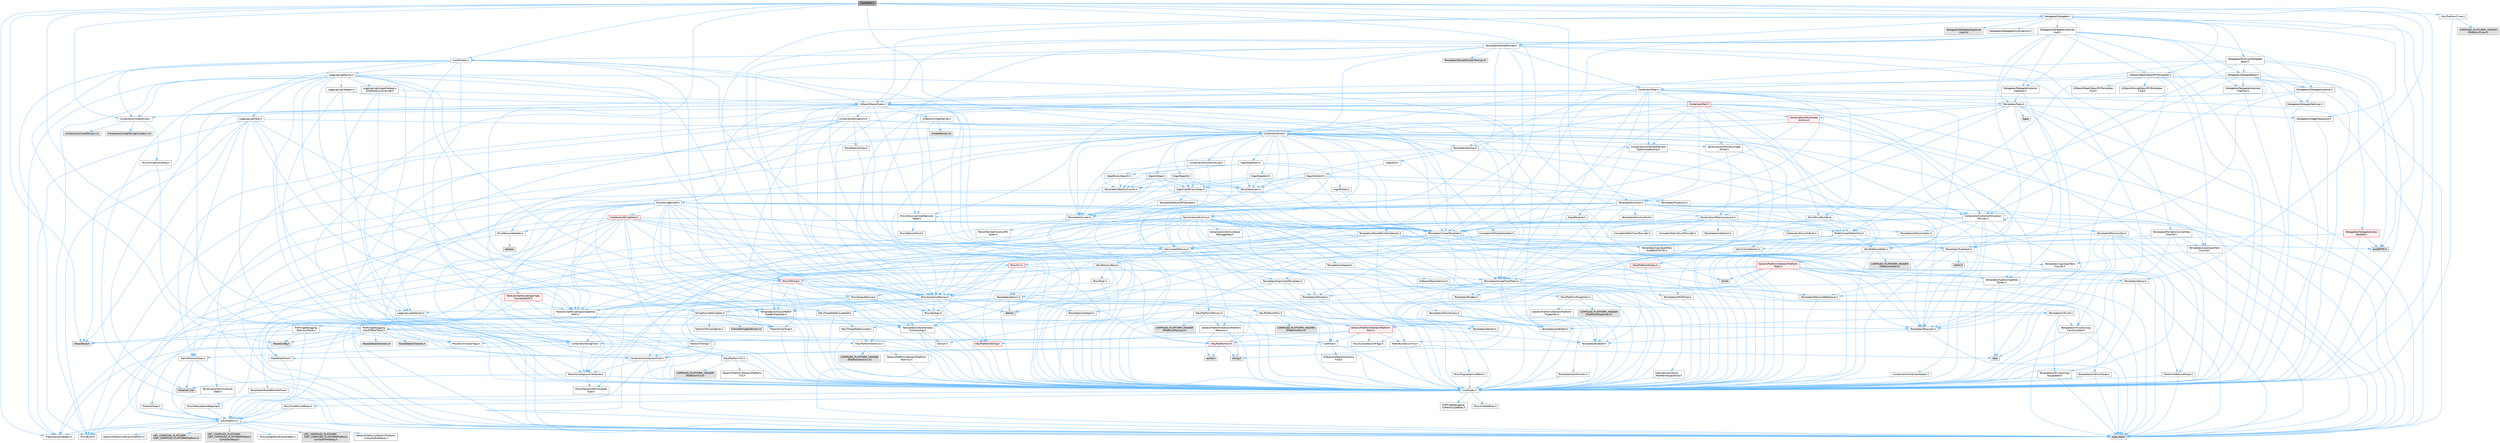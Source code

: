 digraph "CookStats.h"
{
 // INTERACTIVE_SVG=YES
 // LATEX_PDF_SIZE
  bgcolor="transparent";
  edge [fontname=Helvetica,fontsize=10,labelfontname=Helvetica,labelfontsize=10];
  node [fontname=Helvetica,fontsize=10,shape=box,height=0.2,width=0.4];
  Node1 [id="Node000001",label="CookStats.h",height=0.2,width=0.4,color="gray40", fillcolor="grey60", style="filled", fontcolor="black",tooltip=" "];
  Node1 -> Node2 [id="edge1_Node000001_Node000002",color="steelblue1",style="solid",tooltip=" "];
  Node2 [id="Node000002",label="Containers/Array.h",height=0.2,width=0.4,color="grey40", fillcolor="white", style="filled",URL="$df/dd0/Array_8h.html",tooltip=" "];
  Node2 -> Node3 [id="edge2_Node000002_Node000003",color="steelblue1",style="solid",tooltip=" "];
  Node3 [id="Node000003",label="CoreTypes.h",height=0.2,width=0.4,color="grey40", fillcolor="white", style="filled",URL="$dc/dec/CoreTypes_8h.html",tooltip=" "];
  Node3 -> Node4 [id="edge3_Node000003_Node000004",color="steelblue1",style="solid",tooltip=" "];
  Node4 [id="Node000004",label="HAL/Platform.h",height=0.2,width=0.4,color="grey40", fillcolor="white", style="filled",URL="$d9/dd0/Platform_8h.html",tooltip=" "];
  Node4 -> Node5 [id="edge4_Node000004_Node000005",color="steelblue1",style="solid",tooltip=" "];
  Node5 [id="Node000005",label="Misc/Build.h",height=0.2,width=0.4,color="grey40", fillcolor="white", style="filled",URL="$d3/dbb/Build_8h.html",tooltip=" "];
  Node4 -> Node6 [id="edge5_Node000004_Node000006",color="steelblue1",style="solid",tooltip=" "];
  Node6 [id="Node000006",label="Misc/LargeWorldCoordinates.h",height=0.2,width=0.4,color="grey40", fillcolor="white", style="filled",URL="$d2/dcb/LargeWorldCoordinates_8h.html",tooltip=" "];
  Node4 -> Node7 [id="edge6_Node000004_Node000007",color="steelblue1",style="solid",tooltip=" "];
  Node7 [id="Node000007",label="type_traits",height=0.2,width=0.4,color="grey60", fillcolor="#E0E0E0", style="filled",tooltip=" "];
  Node4 -> Node8 [id="edge7_Node000004_Node000008",color="steelblue1",style="solid",tooltip=" "];
  Node8 [id="Node000008",label="PreprocessorHelpers.h",height=0.2,width=0.4,color="grey40", fillcolor="white", style="filled",URL="$db/ddb/PreprocessorHelpers_8h.html",tooltip=" "];
  Node4 -> Node9 [id="edge8_Node000004_Node000009",color="steelblue1",style="solid",tooltip=" "];
  Node9 [id="Node000009",label="UBT_COMPILED_PLATFORM\l/UBT_COMPILED_PLATFORMPlatform\lCompilerPreSetup.h",height=0.2,width=0.4,color="grey60", fillcolor="#E0E0E0", style="filled",tooltip=" "];
  Node4 -> Node10 [id="edge9_Node000004_Node000010",color="steelblue1",style="solid",tooltip=" "];
  Node10 [id="Node000010",label="GenericPlatform/GenericPlatform\lCompilerPreSetup.h",height=0.2,width=0.4,color="grey40", fillcolor="white", style="filled",URL="$d9/dc8/GenericPlatformCompilerPreSetup_8h.html",tooltip=" "];
  Node4 -> Node11 [id="edge10_Node000004_Node000011",color="steelblue1",style="solid",tooltip=" "];
  Node11 [id="Node000011",label="GenericPlatform/GenericPlatform.h",height=0.2,width=0.4,color="grey40", fillcolor="white", style="filled",URL="$d6/d84/GenericPlatform_8h.html",tooltip=" "];
  Node4 -> Node12 [id="edge11_Node000004_Node000012",color="steelblue1",style="solid",tooltip=" "];
  Node12 [id="Node000012",label="UBT_COMPILED_PLATFORM\l/UBT_COMPILED_PLATFORMPlatform.h",height=0.2,width=0.4,color="grey60", fillcolor="#E0E0E0", style="filled",tooltip=" "];
  Node4 -> Node13 [id="edge12_Node000004_Node000013",color="steelblue1",style="solid",tooltip=" "];
  Node13 [id="Node000013",label="UBT_COMPILED_PLATFORM\l/UBT_COMPILED_PLATFORMPlatform\lCompilerSetup.h",height=0.2,width=0.4,color="grey60", fillcolor="#E0E0E0", style="filled",tooltip=" "];
  Node3 -> Node14 [id="edge13_Node000003_Node000014",color="steelblue1",style="solid",tooltip=" "];
  Node14 [id="Node000014",label="ProfilingDebugging\l/UMemoryDefines.h",height=0.2,width=0.4,color="grey40", fillcolor="white", style="filled",URL="$d2/da2/UMemoryDefines_8h.html",tooltip=" "];
  Node3 -> Node15 [id="edge14_Node000003_Node000015",color="steelblue1",style="solid",tooltip=" "];
  Node15 [id="Node000015",label="Misc/CoreMiscDefines.h",height=0.2,width=0.4,color="grey40", fillcolor="white", style="filled",URL="$da/d38/CoreMiscDefines_8h.html",tooltip=" "];
  Node15 -> Node4 [id="edge15_Node000015_Node000004",color="steelblue1",style="solid",tooltip=" "];
  Node15 -> Node8 [id="edge16_Node000015_Node000008",color="steelblue1",style="solid",tooltip=" "];
  Node3 -> Node16 [id="edge17_Node000003_Node000016",color="steelblue1",style="solid",tooltip=" "];
  Node16 [id="Node000016",label="Misc/CoreDefines.h",height=0.2,width=0.4,color="grey40", fillcolor="white", style="filled",URL="$d3/dd2/CoreDefines_8h.html",tooltip=" "];
  Node2 -> Node17 [id="edge18_Node000002_Node000017",color="steelblue1",style="solid",tooltip=" "];
  Node17 [id="Node000017",label="Misc/AssertionMacros.h",height=0.2,width=0.4,color="grey40", fillcolor="white", style="filled",URL="$d0/dfa/AssertionMacros_8h.html",tooltip=" "];
  Node17 -> Node3 [id="edge19_Node000017_Node000003",color="steelblue1",style="solid",tooltip=" "];
  Node17 -> Node4 [id="edge20_Node000017_Node000004",color="steelblue1",style="solid",tooltip=" "];
  Node17 -> Node18 [id="edge21_Node000017_Node000018",color="steelblue1",style="solid",tooltip=" "];
  Node18 [id="Node000018",label="HAL/PlatformMisc.h",height=0.2,width=0.4,color="grey40", fillcolor="white", style="filled",URL="$d0/df5/PlatformMisc_8h.html",tooltip=" "];
  Node18 -> Node3 [id="edge22_Node000018_Node000003",color="steelblue1",style="solid",tooltip=" "];
  Node18 -> Node19 [id="edge23_Node000018_Node000019",color="steelblue1",style="solid",tooltip=" "];
  Node19 [id="Node000019",label="GenericPlatform/GenericPlatform\lMisc.h",height=0.2,width=0.4,color="red", fillcolor="#FFF0F0", style="filled",URL="$db/d9a/GenericPlatformMisc_8h.html",tooltip=" "];
  Node19 -> Node20 [id="edge24_Node000019_Node000020",color="steelblue1",style="solid",tooltip=" "];
  Node20 [id="Node000020",label="Containers/StringFwd.h",height=0.2,width=0.4,color="grey40", fillcolor="white", style="filled",URL="$df/d37/StringFwd_8h.html",tooltip=" "];
  Node20 -> Node3 [id="edge25_Node000020_Node000003",color="steelblue1",style="solid",tooltip=" "];
  Node20 -> Node21 [id="edge26_Node000020_Node000021",color="steelblue1",style="solid",tooltip=" "];
  Node21 [id="Node000021",label="Traits/ElementType.h",height=0.2,width=0.4,color="grey40", fillcolor="white", style="filled",URL="$d5/d4f/ElementType_8h.html",tooltip=" "];
  Node21 -> Node4 [id="edge27_Node000021_Node000004",color="steelblue1",style="solid",tooltip=" "];
  Node21 -> Node22 [id="edge28_Node000021_Node000022",color="steelblue1",style="solid",tooltip=" "];
  Node22 [id="Node000022",label="initializer_list",height=0.2,width=0.4,color="grey60", fillcolor="#E0E0E0", style="filled",tooltip=" "];
  Node21 -> Node7 [id="edge29_Node000021_Node000007",color="steelblue1",style="solid",tooltip=" "];
  Node20 -> Node23 [id="edge30_Node000020_Node000023",color="steelblue1",style="solid",tooltip=" "];
  Node23 [id="Node000023",label="Traits/IsContiguousContainer.h",height=0.2,width=0.4,color="grey40", fillcolor="white", style="filled",URL="$d5/d3c/IsContiguousContainer_8h.html",tooltip=" "];
  Node23 -> Node3 [id="edge31_Node000023_Node000003",color="steelblue1",style="solid",tooltip=" "];
  Node23 -> Node24 [id="edge32_Node000023_Node000024",color="steelblue1",style="solid",tooltip=" "];
  Node24 [id="Node000024",label="Misc/StaticAssertComplete\lType.h",height=0.2,width=0.4,color="grey40", fillcolor="white", style="filled",URL="$d5/d4e/StaticAssertCompleteType_8h.html",tooltip=" "];
  Node23 -> Node22 [id="edge33_Node000023_Node000022",color="steelblue1",style="solid",tooltip=" "];
  Node19 -> Node25 [id="edge34_Node000019_Node000025",color="steelblue1",style="solid",tooltip=" "];
  Node25 [id="Node000025",label="CoreFwd.h",height=0.2,width=0.4,color="grey40", fillcolor="white", style="filled",URL="$d1/d1e/CoreFwd_8h.html",tooltip=" "];
  Node25 -> Node3 [id="edge35_Node000025_Node000003",color="steelblue1",style="solid",tooltip=" "];
  Node25 -> Node26 [id="edge36_Node000025_Node000026",color="steelblue1",style="solid",tooltip=" "];
  Node26 [id="Node000026",label="Containers/ContainersFwd.h",height=0.2,width=0.4,color="grey40", fillcolor="white", style="filled",URL="$d4/d0a/ContainersFwd_8h.html",tooltip=" "];
  Node26 -> Node4 [id="edge37_Node000026_Node000004",color="steelblue1",style="solid",tooltip=" "];
  Node26 -> Node3 [id="edge38_Node000026_Node000003",color="steelblue1",style="solid",tooltip=" "];
  Node26 -> Node23 [id="edge39_Node000026_Node000023",color="steelblue1",style="solid",tooltip=" "];
  Node25 -> Node27 [id="edge40_Node000025_Node000027",color="steelblue1",style="solid",tooltip=" "];
  Node27 [id="Node000027",label="Math/MathFwd.h",height=0.2,width=0.4,color="grey40", fillcolor="white", style="filled",URL="$d2/d10/MathFwd_8h.html",tooltip=" "];
  Node27 -> Node4 [id="edge41_Node000027_Node000004",color="steelblue1",style="solid",tooltip=" "];
  Node25 -> Node28 [id="edge42_Node000025_Node000028",color="steelblue1",style="solid",tooltip=" "];
  Node28 [id="Node000028",label="UObject/UObjectHierarchy\lFwd.h",height=0.2,width=0.4,color="grey40", fillcolor="white", style="filled",URL="$d3/d13/UObjectHierarchyFwd_8h.html",tooltip=" "];
  Node19 -> Node3 [id="edge43_Node000019_Node000003",color="steelblue1",style="solid",tooltip=" "];
  Node19 -> Node30 [id="edge44_Node000019_Node000030",color="steelblue1",style="solid",tooltip=" "];
  Node30 [id="Node000030",label="HAL/PlatformCrt.h",height=0.2,width=0.4,color="red", fillcolor="#FFF0F0", style="filled",URL="$d8/d75/PlatformCrt_8h.html",tooltip=" "];
  Node30 -> Node31 [id="edge45_Node000030_Node000031",color="steelblue1",style="solid",tooltip=" "];
  Node31 [id="Node000031",label="new",height=0.2,width=0.4,color="grey60", fillcolor="#E0E0E0", style="filled",tooltip=" "];
  Node30 -> Node32 [id="edge46_Node000030_Node000032",color="steelblue1",style="solid",tooltip=" "];
  Node32 [id="Node000032",label="wchar.h",height=0.2,width=0.4,color="grey60", fillcolor="#E0E0E0", style="filled",tooltip=" "];
  Node30 -> Node39 [id="edge47_Node000030_Node000039",color="steelblue1",style="solid",tooltip=" "];
  Node39 [id="Node000039",label="string.h",height=0.2,width=0.4,color="grey60", fillcolor="#E0E0E0", style="filled",tooltip=" "];
  Node19 -> Node40 [id="edge48_Node000019_Node000040",color="steelblue1",style="solid",tooltip=" "];
  Node40 [id="Node000040",label="Math/NumericLimits.h",height=0.2,width=0.4,color="grey40", fillcolor="white", style="filled",URL="$df/d1b/NumericLimits_8h.html",tooltip=" "];
  Node40 -> Node3 [id="edge49_Node000040_Node000003",color="steelblue1",style="solid",tooltip=" "];
  Node19 -> Node41 [id="edge50_Node000019_Node000041",color="steelblue1",style="solid",tooltip=" "];
  Node41 [id="Node000041",label="Misc/CompressionFlags.h",height=0.2,width=0.4,color="grey40", fillcolor="white", style="filled",URL="$d9/d76/CompressionFlags_8h.html",tooltip=" "];
  Node19 -> Node42 [id="edge51_Node000019_Node000042",color="steelblue1",style="solid",tooltip=" "];
  Node42 [id="Node000042",label="Misc/EnumClassFlags.h",height=0.2,width=0.4,color="grey40", fillcolor="white", style="filled",URL="$d8/de7/EnumClassFlags_8h.html",tooltip=" "];
  Node18 -> Node45 [id="edge52_Node000018_Node000045",color="steelblue1",style="solid",tooltip=" "];
  Node45 [id="Node000045",label="COMPILED_PLATFORM_HEADER\l(PlatformMisc.h)",height=0.2,width=0.4,color="grey60", fillcolor="#E0E0E0", style="filled",tooltip=" "];
  Node18 -> Node46 [id="edge53_Node000018_Node000046",color="steelblue1",style="solid",tooltip=" "];
  Node46 [id="Node000046",label="ProfilingDebugging\l/CpuProfilerTrace.h",height=0.2,width=0.4,color="grey40", fillcolor="white", style="filled",URL="$da/dcb/CpuProfilerTrace_8h.html",tooltip=" "];
  Node46 -> Node3 [id="edge54_Node000046_Node000003",color="steelblue1",style="solid",tooltip=" "];
  Node46 -> Node26 [id="edge55_Node000046_Node000026",color="steelblue1",style="solid",tooltip=" "];
  Node46 -> Node47 [id="edge56_Node000046_Node000047",color="steelblue1",style="solid",tooltip=" "];
  Node47 [id="Node000047",label="HAL/PlatformAtomics.h",height=0.2,width=0.4,color="grey40", fillcolor="white", style="filled",URL="$d3/d36/PlatformAtomics_8h.html",tooltip=" "];
  Node47 -> Node3 [id="edge57_Node000047_Node000003",color="steelblue1",style="solid",tooltip=" "];
  Node47 -> Node48 [id="edge58_Node000047_Node000048",color="steelblue1",style="solid",tooltip=" "];
  Node48 [id="Node000048",label="GenericPlatform/GenericPlatform\lAtomics.h",height=0.2,width=0.4,color="grey40", fillcolor="white", style="filled",URL="$da/d72/GenericPlatformAtomics_8h.html",tooltip=" "];
  Node48 -> Node3 [id="edge59_Node000048_Node000003",color="steelblue1",style="solid",tooltip=" "];
  Node47 -> Node49 [id="edge60_Node000047_Node000049",color="steelblue1",style="solid",tooltip=" "];
  Node49 [id="Node000049",label="COMPILED_PLATFORM_HEADER\l(PlatformAtomics.h)",height=0.2,width=0.4,color="grey60", fillcolor="#E0E0E0", style="filled",tooltip=" "];
  Node46 -> Node8 [id="edge61_Node000046_Node000008",color="steelblue1",style="solid",tooltip=" "];
  Node46 -> Node5 [id="edge62_Node000046_Node000005",color="steelblue1",style="solid",tooltip=" "];
  Node46 -> Node50 [id="edge63_Node000046_Node000050",color="steelblue1",style="solid",tooltip=" "];
  Node50 [id="Node000050",label="Trace/Config.h",height=0.2,width=0.4,color="grey60", fillcolor="#E0E0E0", style="filled",tooltip=" "];
  Node46 -> Node51 [id="edge64_Node000046_Node000051",color="steelblue1",style="solid",tooltip=" "];
  Node51 [id="Node000051",label="Trace/Detail/Channel.h",height=0.2,width=0.4,color="grey60", fillcolor="#E0E0E0", style="filled",tooltip=" "];
  Node46 -> Node52 [id="edge65_Node000046_Node000052",color="steelblue1",style="solid",tooltip=" "];
  Node52 [id="Node000052",label="Trace/Detail/Channel.inl",height=0.2,width=0.4,color="grey60", fillcolor="#E0E0E0", style="filled",tooltip=" "];
  Node46 -> Node53 [id="edge66_Node000046_Node000053",color="steelblue1",style="solid",tooltip=" "];
  Node53 [id="Node000053",label="Trace/Trace.h",height=0.2,width=0.4,color="grey60", fillcolor="#E0E0E0", style="filled",tooltip=" "];
  Node17 -> Node8 [id="edge67_Node000017_Node000008",color="steelblue1",style="solid",tooltip=" "];
  Node17 -> Node54 [id="edge68_Node000017_Node000054",color="steelblue1",style="solid",tooltip=" "];
  Node54 [id="Node000054",label="Templates/EnableIf.h",height=0.2,width=0.4,color="grey40", fillcolor="white", style="filled",URL="$d7/d60/EnableIf_8h.html",tooltip=" "];
  Node54 -> Node3 [id="edge69_Node000054_Node000003",color="steelblue1",style="solid",tooltip=" "];
  Node17 -> Node55 [id="edge70_Node000017_Node000055",color="steelblue1",style="solid",tooltip=" "];
  Node55 [id="Node000055",label="Templates/IsArrayOrRefOf\lTypeByPredicate.h",height=0.2,width=0.4,color="grey40", fillcolor="white", style="filled",URL="$d6/da1/IsArrayOrRefOfTypeByPredicate_8h.html",tooltip=" "];
  Node55 -> Node3 [id="edge71_Node000055_Node000003",color="steelblue1",style="solid",tooltip=" "];
  Node17 -> Node56 [id="edge72_Node000017_Node000056",color="steelblue1",style="solid",tooltip=" "];
  Node56 [id="Node000056",label="Templates/IsValidVariadic\lFunctionArg.h",height=0.2,width=0.4,color="grey40", fillcolor="white", style="filled",URL="$d0/dc8/IsValidVariadicFunctionArg_8h.html",tooltip=" "];
  Node56 -> Node3 [id="edge73_Node000056_Node000003",color="steelblue1",style="solid",tooltip=" "];
  Node56 -> Node57 [id="edge74_Node000056_Node000057",color="steelblue1",style="solid",tooltip=" "];
  Node57 [id="Node000057",label="IsEnum.h",height=0.2,width=0.4,color="grey40", fillcolor="white", style="filled",URL="$d4/de5/IsEnum_8h.html",tooltip=" "];
  Node56 -> Node7 [id="edge75_Node000056_Node000007",color="steelblue1",style="solid",tooltip=" "];
  Node17 -> Node58 [id="edge76_Node000017_Node000058",color="steelblue1",style="solid",tooltip=" "];
  Node58 [id="Node000058",label="Traits/IsCharEncodingCompatible\lWith.h",height=0.2,width=0.4,color="grey40", fillcolor="white", style="filled",URL="$df/dd1/IsCharEncodingCompatibleWith_8h.html",tooltip=" "];
  Node58 -> Node7 [id="edge77_Node000058_Node000007",color="steelblue1",style="solid",tooltip=" "];
  Node58 -> Node59 [id="edge78_Node000058_Node000059",color="steelblue1",style="solid",tooltip=" "];
  Node59 [id="Node000059",label="Traits/IsCharType.h",height=0.2,width=0.4,color="grey40", fillcolor="white", style="filled",URL="$db/d51/IsCharType_8h.html",tooltip=" "];
  Node59 -> Node3 [id="edge79_Node000059_Node000003",color="steelblue1",style="solid",tooltip=" "];
  Node17 -> Node60 [id="edge80_Node000017_Node000060",color="steelblue1",style="solid",tooltip=" "];
  Node60 [id="Node000060",label="Misc/VarArgs.h",height=0.2,width=0.4,color="grey40", fillcolor="white", style="filled",URL="$d5/d6f/VarArgs_8h.html",tooltip=" "];
  Node60 -> Node3 [id="edge81_Node000060_Node000003",color="steelblue1",style="solid",tooltip=" "];
  Node17 -> Node61 [id="edge82_Node000017_Node000061",color="steelblue1",style="solid",tooltip=" "];
  Node61 [id="Node000061",label="String/FormatStringSan.h",height=0.2,width=0.4,color="grey40", fillcolor="white", style="filled",URL="$d3/d8b/FormatStringSan_8h.html",tooltip=" "];
  Node61 -> Node7 [id="edge83_Node000061_Node000007",color="steelblue1",style="solid",tooltip=" "];
  Node61 -> Node3 [id="edge84_Node000061_Node000003",color="steelblue1",style="solid",tooltip=" "];
  Node61 -> Node62 [id="edge85_Node000061_Node000062",color="steelblue1",style="solid",tooltip=" "];
  Node62 [id="Node000062",label="Templates/Requires.h",height=0.2,width=0.4,color="grey40", fillcolor="white", style="filled",URL="$dc/d96/Requires_8h.html",tooltip=" "];
  Node62 -> Node54 [id="edge86_Node000062_Node000054",color="steelblue1",style="solid",tooltip=" "];
  Node62 -> Node7 [id="edge87_Node000062_Node000007",color="steelblue1",style="solid",tooltip=" "];
  Node61 -> Node63 [id="edge88_Node000061_Node000063",color="steelblue1",style="solid",tooltip=" "];
  Node63 [id="Node000063",label="Templates/Identity.h",height=0.2,width=0.4,color="grey40", fillcolor="white", style="filled",URL="$d0/dd5/Identity_8h.html",tooltip=" "];
  Node61 -> Node56 [id="edge89_Node000061_Node000056",color="steelblue1",style="solid",tooltip=" "];
  Node61 -> Node59 [id="edge90_Node000061_Node000059",color="steelblue1",style="solid",tooltip=" "];
  Node61 -> Node64 [id="edge91_Node000061_Node000064",color="steelblue1",style="solid",tooltip=" "];
  Node64 [id="Node000064",label="Traits/IsTEnumAsByte.h",height=0.2,width=0.4,color="grey40", fillcolor="white", style="filled",URL="$d1/de6/IsTEnumAsByte_8h.html",tooltip=" "];
  Node61 -> Node65 [id="edge92_Node000061_Node000065",color="steelblue1",style="solid",tooltip=" "];
  Node65 [id="Node000065",label="Traits/IsTString.h",height=0.2,width=0.4,color="grey40", fillcolor="white", style="filled",URL="$d0/df8/IsTString_8h.html",tooltip=" "];
  Node65 -> Node26 [id="edge93_Node000065_Node000026",color="steelblue1",style="solid",tooltip=" "];
  Node61 -> Node26 [id="edge94_Node000061_Node000026",color="steelblue1",style="solid",tooltip=" "];
  Node61 -> Node66 [id="edge95_Node000061_Node000066",color="steelblue1",style="solid",tooltip=" "];
  Node66 [id="Node000066",label="FormatStringSanErrors.inl",height=0.2,width=0.4,color="grey60", fillcolor="#E0E0E0", style="filled",tooltip=" "];
  Node17 -> Node67 [id="edge96_Node000017_Node000067",color="steelblue1",style="solid",tooltip=" "];
  Node67 [id="Node000067",label="atomic",height=0.2,width=0.4,color="grey60", fillcolor="#E0E0E0", style="filled",tooltip=" "];
  Node2 -> Node68 [id="edge97_Node000002_Node000068",color="steelblue1",style="solid",tooltip=" "];
  Node68 [id="Node000068",label="Misc/IntrusiveUnsetOptional\lState.h",height=0.2,width=0.4,color="grey40", fillcolor="white", style="filled",URL="$d2/d0a/IntrusiveUnsetOptionalState_8h.html",tooltip=" "];
  Node68 -> Node69 [id="edge98_Node000068_Node000069",color="steelblue1",style="solid",tooltip=" "];
  Node69 [id="Node000069",label="Misc/OptionalFwd.h",height=0.2,width=0.4,color="grey40", fillcolor="white", style="filled",URL="$dc/d50/OptionalFwd_8h.html",tooltip=" "];
  Node2 -> Node70 [id="edge99_Node000002_Node000070",color="steelblue1",style="solid",tooltip=" "];
  Node70 [id="Node000070",label="Misc/ReverseIterate.h",height=0.2,width=0.4,color="grey40", fillcolor="white", style="filled",URL="$db/de3/ReverseIterate_8h.html",tooltip=" "];
  Node70 -> Node4 [id="edge100_Node000070_Node000004",color="steelblue1",style="solid",tooltip=" "];
  Node70 -> Node71 [id="edge101_Node000070_Node000071",color="steelblue1",style="solid",tooltip=" "];
  Node71 [id="Node000071",label="iterator",height=0.2,width=0.4,color="grey60", fillcolor="#E0E0E0", style="filled",tooltip=" "];
  Node2 -> Node72 [id="edge102_Node000002_Node000072",color="steelblue1",style="solid",tooltip=" "];
  Node72 [id="Node000072",label="HAL/UnrealMemory.h",height=0.2,width=0.4,color="grey40", fillcolor="white", style="filled",URL="$d9/d96/UnrealMemory_8h.html",tooltip=" "];
  Node72 -> Node3 [id="edge103_Node000072_Node000003",color="steelblue1",style="solid",tooltip=" "];
  Node72 -> Node73 [id="edge104_Node000072_Node000073",color="steelblue1",style="solid",tooltip=" "];
  Node73 [id="Node000073",label="GenericPlatform/GenericPlatform\lMemory.h",height=0.2,width=0.4,color="grey40", fillcolor="white", style="filled",URL="$dd/d22/GenericPlatformMemory_8h.html",tooltip=" "];
  Node73 -> Node25 [id="edge105_Node000073_Node000025",color="steelblue1",style="solid",tooltip=" "];
  Node73 -> Node3 [id="edge106_Node000073_Node000003",color="steelblue1",style="solid",tooltip=" "];
  Node73 -> Node74 [id="edge107_Node000073_Node000074",color="steelblue1",style="solid",tooltip=" "];
  Node74 [id="Node000074",label="HAL/PlatformString.h",height=0.2,width=0.4,color="red", fillcolor="#FFF0F0", style="filled",URL="$db/db5/PlatformString_8h.html",tooltip=" "];
  Node74 -> Node3 [id="edge108_Node000074_Node000003",color="steelblue1",style="solid",tooltip=" "];
  Node73 -> Node39 [id="edge109_Node000073_Node000039",color="steelblue1",style="solid",tooltip=" "];
  Node73 -> Node32 [id="edge110_Node000073_Node000032",color="steelblue1",style="solid",tooltip=" "];
  Node72 -> Node76 [id="edge111_Node000072_Node000076",color="steelblue1",style="solid",tooltip=" "];
  Node76 [id="Node000076",label="HAL/MemoryBase.h",height=0.2,width=0.4,color="grey40", fillcolor="white", style="filled",URL="$d6/d9f/MemoryBase_8h.html",tooltip=" "];
  Node76 -> Node3 [id="edge112_Node000076_Node000003",color="steelblue1",style="solid",tooltip=" "];
  Node76 -> Node47 [id="edge113_Node000076_Node000047",color="steelblue1",style="solid",tooltip=" "];
  Node76 -> Node30 [id="edge114_Node000076_Node000030",color="steelblue1",style="solid",tooltip=" "];
  Node76 -> Node77 [id="edge115_Node000076_Node000077",color="steelblue1",style="solid",tooltip=" "];
  Node77 [id="Node000077",label="Misc/Exec.h",height=0.2,width=0.4,color="grey40", fillcolor="white", style="filled",URL="$de/ddb/Exec_8h.html",tooltip=" "];
  Node77 -> Node3 [id="edge116_Node000077_Node000003",color="steelblue1",style="solid",tooltip=" "];
  Node77 -> Node17 [id="edge117_Node000077_Node000017",color="steelblue1",style="solid",tooltip=" "];
  Node76 -> Node78 [id="edge118_Node000076_Node000078",color="steelblue1",style="solid",tooltip=" "];
  Node78 [id="Node000078",label="Misc/OutputDevice.h",height=0.2,width=0.4,color="grey40", fillcolor="white", style="filled",URL="$d7/d32/OutputDevice_8h.html",tooltip=" "];
  Node78 -> Node25 [id="edge119_Node000078_Node000025",color="steelblue1",style="solid",tooltip=" "];
  Node78 -> Node3 [id="edge120_Node000078_Node000003",color="steelblue1",style="solid",tooltip=" "];
  Node78 -> Node79 [id="edge121_Node000078_Node000079",color="steelblue1",style="solid",tooltip=" "];
  Node79 [id="Node000079",label="Logging/LogVerbosity.h",height=0.2,width=0.4,color="grey40", fillcolor="white", style="filled",URL="$d2/d8f/LogVerbosity_8h.html",tooltip=" "];
  Node79 -> Node3 [id="edge122_Node000079_Node000003",color="steelblue1",style="solid",tooltip=" "];
  Node78 -> Node60 [id="edge123_Node000078_Node000060",color="steelblue1",style="solid",tooltip=" "];
  Node78 -> Node55 [id="edge124_Node000078_Node000055",color="steelblue1",style="solid",tooltip=" "];
  Node78 -> Node56 [id="edge125_Node000078_Node000056",color="steelblue1",style="solid",tooltip=" "];
  Node78 -> Node58 [id="edge126_Node000078_Node000058",color="steelblue1",style="solid",tooltip=" "];
  Node76 -> Node80 [id="edge127_Node000076_Node000080",color="steelblue1",style="solid",tooltip=" "];
  Node80 [id="Node000080",label="Templates/Atomic.h",height=0.2,width=0.4,color="grey40", fillcolor="white", style="filled",URL="$d3/d91/Atomic_8h.html",tooltip=" "];
  Node80 -> Node81 [id="edge128_Node000080_Node000081",color="steelblue1",style="solid",tooltip=" "];
  Node81 [id="Node000081",label="HAL/ThreadSafeCounter.h",height=0.2,width=0.4,color="grey40", fillcolor="white", style="filled",URL="$dc/dc9/ThreadSafeCounter_8h.html",tooltip=" "];
  Node81 -> Node3 [id="edge129_Node000081_Node000003",color="steelblue1",style="solid",tooltip=" "];
  Node81 -> Node47 [id="edge130_Node000081_Node000047",color="steelblue1",style="solid",tooltip=" "];
  Node80 -> Node82 [id="edge131_Node000080_Node000082",color="steelblue1",style="solid",tooltip=" "];
  Node82 [id="Node000082",label="HAL/ThreadSafeCounter64.h",height=0.2,width=0.4,color="grey40", fillcolor="white", style="filled",URL="$d0/d12/ThreadSafeCounter64_8h.html",tooltip=" "];
  Node82 -> Node3 [id="edge132_Node000082_Node000003",color="steelblue1",style="solid",tooltip=" "];
  Node82 -> Node81 [id="edge133_Node000082_Node000081",color="steelblue1",style="solid",tooltip=" "];
  Node80 -> Node83 [id="edge134_Node000080_Node000083",color="steelblue1",style="solid",tooltip=" "];
  Node83 [id="Node000083",label="Templates/IsIntegral.h",height=0.2,width=0.4,color="grey40", fillcolor="white", style="filled",URL="$da/d64/IsIntegral_8h.html",tooltip=" "];
  Node83 -> Node3 [id="edge135_Node000083_Node000003",color="steelblue1",style="solid",tooltip=" "];
  Node80 -> Node84 [id="edge136_Node000080_Node000084",color="steelblue1",style="solid",tooltip=" "];
  Node84 [id="Node000084",label="Templates/IsTrivial.h",height=0.2,width=0.4,color="grey40", fillcolor="white", style="filled",URL="$da/d4c/IsTrivial_8h.html",tooltip=" "];
  Node84 -> Node85 [id="edge137_Node000084_Node000085",color="steelblue1",style="solid",tooltip=" "];
  Node85 [id="Node000085",label="Templates/AndOrNot.h",height=0.2,width=0.4,color="grey40", fillcolor="white", style="filled",URL="$db/d0a/AndOrNot_8h.html",tooltip=" "];
  Node85 -> Node3 [id="edge138_Node000085_Node000003",color="steelblue1",style="solid",tooltip=" "];
  Node84 -> Node86 [id="edge139_Node000084_Node000086",color="steelblue1",style="solid",tooltip=" "];
  Node86 [id="Node000086",label="Templates/IsTriviallyCopy\lConstructible.h",height=0.2,width=0.4,color="grey40", fillcolor="white", style="filled",URL="$d3/d78/IsTriviallyCopyConstructible_8h.html",tooltip=" "];
  Node86 -> Node3 [id="edge140_Node000086_Node000003",color="steelblue1",style="solid",tooltip=" "];
  Node86 -> Node7 [id="edge141_Node000086_Node000007",color="steelblue1",style="solid",tooltip=" "];
  Node84 -> Node87 [id="edge142_Node000084_Node000087",color="steelblue1",style="solid",tooltip=" "];
  Node87 [id="Node000087",label="Templates/IsTriviallyCopy\lAssignable.h",height=0.2,width=0.4,color="grey40", fillcolor="white", style="filled",URL="$d2/df2/IsTriviallyCopyAssignable_8h.html",tooltip=" "];
  Node87 -> Node3 [id="edge143_Node000087_Node000003",color="steelblue1",style="solid",tooltip=" "];
  Node87 -> Node7 [id="edge144_Node000087_Node000007",color="steelblue1",style="solid",tooltip=" "];
  Node84 -> Node7 [id="edge145_Node000084_Node000007",color="steelblue1",style="solid",tooltip=" "];
  Node80 -> Node88 [id="edge146_Node000080_Node000088",color="steelblue1",style="solid",tooltip=" "];
  Node88 [id="Node000088",label="Traits/IntType.h",height=0.2,width=0.4,color="grey40", fillcolor="white", style="filled",URL="$d7/deb/IntType_8h.html",tooltip=" "];
  Node88 -> Node4 [id="edge147_Node000088_Node000004",color="steelblue1",style="solid",tooltip=" "];
  Node80 -> Node67 [id="edge148_Node000080_Node000067",color="steelblue1",style="solid",tooltip=" "];
  Node72 -> Node89 [id="edge149_Node000072_Node000089",color="steelblue1",style="solid",tooltip=" "];
  Node89 [id="Node000089",label="HAL/PlatformMemory.h",height=0.2,width=0.4,color="grey40", fillcolor="white", style="filled",URL="$de/d68/PlatformMemory_8h.html",tooltip=" "];
  Node89 -> Node3 [id="edge150_Node000089_Node000003",color="steelblue1",style="solid",tooltip=" "];
  Node89 -> Node73 [id="edge151_Node000089_Node000073",color="steelblue1",style="solid",tooltip=" "];
  Node89 -> Node90 [id="edge152_Node000089_Node000090",color="steelblue1",style="solid",tooltip=" "];
  Node90 [id="Node000090",label="COMPILED_PLATFORM_HEADER\l(PlatformMemory.h)",height=0.2,width=0.4,color="grey60", fillcolor="#E0E0E0", style="filled",tooltip=" "];
  Node72 -> Node91 [id="edge153_Node000072_Node000091",color="steelblue1",style="solid",tooltip=" "];
  Node91 [id="Node000091",label="ProfilingDebugging\l/MemoryTrace.h",height=0.2,width=0.4,color="grey40", fillcolor="white", style="filled",URL="$da/dd7/MemoryTrace_8h.html",tooltip=" "];
  Node91 -> Node4 [id="edge154_Node000091_Node000004",color="steelblue1",style="solid",tooltip=" "];
  Node91 -> Node42 [id="edge155_Node000091_Node000042",color="steelblue1",style="solid",tooltip=" "];
  Node91 -> Node50 [id="edge156_Node000091_Node000050",color="steelblue1",style="solid",tooltip=" "];
  Node91 -> Node53 [id="edge157_Node000091_Node000053",color="steelblue1",style="solid",tooltip=" "];
  Node72 -> Node92 [id="edge158_Node000072_Node000092",color="steelblue1",style="solid",tooltip=" "];
  Node92 [id="Node000092",label="Templates/IsPointer.h",height=0.2,width=0.4,color="grey40", fillcolor="white", style="filled",URL="$d7/d05/IsPointer_8h.html",tooltip=" "];
  Node92 -> Node3 [id="edge159_Node000092_Node000003",color="steelblue1",style="solid",tooltip=" "];
  Node2 -> Node93 [id="edge160_Node000002_Node000093",color="steelblue1",style="solid",tooltip=" "];
  Node93 [id="Node000093",label="Templates/UnrealTypeTraits.h",height=0.2,width=0.4,color="grey40", fillcolor="white", style="filled",URL="$d2/d2d/UnrealTypeTraits_8h.html",tooltip=" "];
  Node93 -> Node3 [id="edge161_Node000093_Node000003",color="steelblue1",style="solid",tooltip=" "];
  Node93 -> Node92 [id="edge162_Node000093_Node000092",color="steelblue1",style="solid",tooltip=" "];
  Node93 -> Node17 [id="edge163_Node000093_Node000017",color="steelblue1",style="solid",tooltip=" "];
  Node93 -> Node85 [id="edge164_Node000093_Node000085",color="steelblue1",style="solid",tooltip=" "];
  Node93 -> Node54 [id="edge165_Node000093_Node000054",color="steelblue1",style="solid",tooltip=" "];
  Node93 -> Node94 [id="edge166_Node000093_Node000094",color="steelblue1",style="solid",tooltip=" "];
  Node94 [id="Node000094",label="Templates/IsArithmetic.h",height=0.2,width=0.4,color="grey40", fillcolor="white", style="filled",URL="$d2/d5d/IsArithmetic_8h.html",tooltip=" "];
  Node94 -> Node3 [id="edge167_Node000094_Node000003",color="steelblue1",style="solid",tooltip=" "];
  Node93 -> Node57 [id="edge168_Node000093_Node000057",color="steelblue1",style="solid",tooltip=" "];
  Node93 -> Node95 [id="edge169_Node000093_Node000095",color="steelblue1",style="solid",tooltip=" "];
  Node95 [id="Node000095",label="Templates/Models.h",height=0.2,width=0.4,color="grey40", fillcolor="white", style="filled",URL="$d3/d0c/Models_8h.html",tooltip=" "];
  Node95 -> Node63 [id="edge170_Node000095_Node000063",color="steelblue1",style="solid",tooltip=" "];
  Node93 -> Node96 [id="edge171_Node000093_Node000096",color="steelblue1",style="solid",tooltip=" "];
  Node96 [id="Node000096",label="Templates/IsPODType.h",height=0.2,width=0.4,color="grey40", fillcolor="white", style="filled",URL="$d7/db1/IsPODType_8h.html",tooltip=" "];
  Node96 -> Node3 [id="edge172_Node000096_Node000003",color="steelblue1",style="solid",tooltip=" "];
  Node93 -> Node97 [id="edge173_Node000093_Node000097",color="steelblue1",style="solid",tooltip=" "];
  Node97 [id="Node000097",label="Templates/IsUECoreType.h",height=0.2,width=0.4,color="grey40", fillcolor="white", style="filled",URL="$d1/db8/IsUECoreType_8h.html",tooltip=" "];
  Node97 -> Node3 [id="edge174_Node000097_Node000003",color="steelblue1",style="solid",tooltip=" "];
  Node97 -> Node7 [id="edge175_Node000097_Node000007",color="steelblue1",style="solid",tooltip=" "];
  Node93 -> Node86 [id="edge176_Node000093_Node000086",color="steelblue1",style="solid",tooltip=" "];
  Node2 -> Node98 [id="edge177_Node000002_Node000098",color="steelblue1",style="solid",tooltip=" "];
  Node98 [id="Node000098",label="Templates/UnrealTemplate.h",height=0.2,width=0.4,color="grey40", fillcolor="white", style="filled",URL="$d4/d24/UnrealTemplate_8h.html",tooltip=" "];
  Node98 -> Node3 [id="edge178_Node000098_Node000003",color="steelblue1",style="solid",tooltip=" "];
  Node98 -> Node92 [id="edge179_Node000098_Node000092",color="steelblue1",style="solid",tooltip=" "];
  Node98 -> Node72 [id="edge180_Node000098_Node000072",color="steelblue1",style="solid",tooltip=" "];
  Node98 -> Node99 [id="edge181_Node000098_Node000099",color="steelblue1",style="solid",tooltip=" "];
  Node99 [id="Node000099",label="Templates/CopyQualifiers\lAndRefsFromTo.h",height=0.2,width=0.4,color="grey40", fillcolor="white", style="filled",URL="$d3/db3/CopyQualifiersAndRefsFromTo_8h.html",tooltip=" "];
  Node99 -> Node100 [id="edge182_Node000099_Node000100",color="steelblue1",style="solid",tooltip=" "];
  Node100 [id="Node000100",label="Templates/CopyQualifiers\lFromTo.h",height=0.2,width=0.4,color="grey40", fillcolor="white", style="filled",URL="$d5/db4/CopyQualifiersFromTo_8h.html",tooltip=" "];
  Node98 -> Node93 [id="edge183_Node000098_Node000093",color="steelblue1",style="solid",tooltip=" "];
  Node98 -> Node101 [id="edge184_Node000098_Node000101",color="steelblue1",style="solid",tooltip=" "];
  Node101 [id="Node000101",label="Templates/RemoveReference.h",height=0.2,width=0.4,color="grey40", fillcolor="white", style="filled",URL="$da/dbe/RemoveReference_8h.html",tooltip=" "];
  Node101 -> Node3 [id="edge185_Node000101_Node000003",color="steelblue1",style="solid",tooltip=" "];
  Node98 -> Node62 [id="edge186_Node000098_Node000062",color="steelblue1",style="solid",tooltip=" "];
  Node98 -> Node102 [id="edge187_Node000098_Node000102",color="steelblue1",style="solid",tooltip=" "];
  Node102 [id="Node000102",label="Templates/TypeCompatible\lBytes.h",height=0.2,width=0.4,color="grey40", fillcolor="white", style="filled",URL="$df/d0a/TypeCompatibleBytes_8h.html",tooltip=" "];
  Node102 -> Node3 [id="edge188_Node000102_Node000003",color="steelblue1",style="solid",tooltip=" "];
  Node102 -> Node39 [id="edge189_Node000102_Node000039",color="steelblue1",style="solid",tooltip=" "];
  Node102 -> Node31 [id="edge190_Node000102_Node000031",color="steelblue1",style="solid",tooltip=" "];
  Node102 -> Node7 [id="edge191_Node000102_Node000007",color="steelblue1",style="solid",tooltip=" "];
  Node98 -> Node63 [id="edge192_Node000098_Node000063",color="steelblue1",style="solid",tooltip=" "];
  Node98 -> Node23 [id="edge193_Node000098_Node000023",color="steelblue1",style="solid",tooltip=" "];
  Node98 -> Node103 [id="edge194_Node000098_Node000103",color="steelblue1",style="solid",tooltip=" "];
  Node103 [id="Node000103",label="Traits/UseBitwiseSwap.h",height=0.2,width=0.4,color="grey40", fillcolor="white", style="filled",URL="$db/df3/UseBitwiseSwap_8h.html",tooltip=" "];
  Node103 -> Node3 [id="edge195_Node000103_Node000003",color="steelblue1",style="solid",tooltip=" "];
  Node103 -> Node7 [id="edge196_Node000103_Node000007",color="steelblue1",style="solid",tooltip=" "];
  Node98 -> Node7 [id="edge197_Node000098_Node000007",color="steelblue1",style="solid",tooltip=" "];
  Node2 -> Node104 [id="edge198_Node000002_Node000104",color="steelblue1",style="solid",tooltip=" "];
  Node104 [id="Node000104",label="Containers/AllowShrinking.h",height=0.2,width=0.4,color="grey40", fillcolor="white", style="filled",URL="$d7/d1a/AllowShrinking_8h.html",tooltip=" "];
  Node104 -> Node3 [id="edge199_Node000104_Node000003",color="steelblue1",style="solid",tooltip=" "];
  Node2 -> Node105 [id="edge200_Node000002_Node000105",color="steelblue1",style="solid",tooltip=" "];
  Node105 [id="Node000105",label="Containers/ContainerAllocation\lPolicies.h",height=0.2,width=0.4,color="grey40", fillcolor="white", style="filled",URL="$d7/dff/ContainerAllocationPolicies_8h.html",tooltip=" "];
  Node105 -> Node3 [id="edge201_Node000105_Node000003",color="steelblue1",style="solid",tooltip=" "];
  Node105 -> Node106 [id="edge202_Node000105_Node000106",color="steelblue1",style="solid",tooltip=" "];
  Node106 [id="Node000106",label="Containers/ContainerHelpers.h",height=0.2,width=0.4,color="grey40", fillcolor="white", style="filled",URL="$d7/d33/ContainerHelpers_8h.html",tooltip=" "];
  Node106 -> Node3 [id="edge203_Node000106_Node000003",color="steelblue1",style="solid",tooltip=" "];
  Node105 -> Node105 [id="edge204_Node000105_Node000105",color="steelblue1",style="solid",tooltip=" "];
  Node105 -> Node107 [id="edge205_Node000105_Node000107",color="steelblue1",style="solid",tooltip=" "];
  Node107 [id="Node000107",label="HAL/PlatformMath.h",height=0.2,width=0.4,color="grey40", fillcolor="white", style="filled",URL="$dc/d53/PlatformMath_8h.html",tooltip=" "];
  Node107 -> Node3 [id="edge206_Node000107_Node000003",color="steelblue1",style="solid",tooltip=" "];
  Node107 -> Node108 [id="edge207_Node000107_Node000108",color="steelblue1",style="solid",tooltip=" "];
  Node108 [id="Node000108",label="GenericPlatform/GenericPlatform\lMath.h",height=0.2,width=0.4,color="red", fillcolor="#FFF0F0", style="filled",URL="$d5/d79/GenericPlatformMath_8h.html",tooltip=" "];
  Node108 -> Node3 [id="edge208_Node000108_Node000003",color="steelblue1",style="solid",tooltip=" "];
  Node108 -> Node26 [id="edge209_Node000108_Node000026",color="steelblue1",style="solid",tooltip=" "];
  Node108 -> Node30 [id="edge210_Node000108_Node000030",color="steelblue1",style="solid",tooltip=" "];
  Node108 -> Node85 [id="edge211_Node000108_Node000085",color="steelblue1",style="solid",tooltip=" "];
  Node108 -> Node109 [id="edge212_Node000108_Node000109",color="steelblue1",style="solid",tooltip=" "];
  Node109 [id="Node000109",label="Templates/Decay.h",height=0.2,width=0.4,color="grey40", fillcolor="white", style="filled",URL="$dd/d0f/Decay_8h.html",tooltip=" "];
  Node109 -> Node3 [id="edge213_Node000109_Node000003",color="steelblue1",style="solid",tooltip=" "];
  Node109 -> Node101 [id="edge214_Node000109_Node000101",color="steelblue1",style="solid",tooltip=" "];
  Node109 -> Node7 [id="edge215_Node000109_Node000007",color="steelblue1",style="solid",tooltip=" "];
  Node108 -> Node93 [id="edge216_Node000108_Node000093",color="steelblue1",style="solid",tooltip=" "];
  Node108 -> Node62 [id="edge217_Node000108_Node000062",color="steelblue1",style="solid",tooltip=" "];
  Node108 -> Node102 [id="edge218_Node000108_Node000102",color="steelblue1",style="solid",tooltip=" "];
  Node108 -> Node113 [id="edge219_Node000108_Node000113",color="steelblue1",style="solid",tooltip=" "];
  Node113 [id="Node000113",label="limits",height=0.2,width=0.4,color="grey60", fillcolor="#E0E0E0", style="filled",tooltip=" "];
  Node108 -> Node7 [id="edge220_Node000108_Node000007",color="steelblue1",style="solid",tooltip=" "];
  Node107 -> Node114 [id="edge221_Node000107_Node000114",color="steelblue1",style="solid",tooltip=" "];
  Node114 [id="Node000114",label="COMPILED_PLATFORM_HEADER\l(PlatformMath.h)",height=0.2,width=0.4,color="grey60", fillcolor="#E0E0E0", style="filled",tooltip=" "];
  Node105 -> Node72 [id="edge222_Node000105_Node000072",color="steelblue1",style="solid",tooltip=" "];
  Node105 -> Node40 [id="edge223_Node000105_Node000040",color="steelblue1",style="solid",tooltip=" "];
  Node105 -> Node17 [id="edge224_Node000105_Node000017",color="steelblue1",style="solid",tooltip=" "];
  Node105 -> Node115 [id="edge225_Node000105_Node000115",color="steelblue1",style="solid",tooltip=" "];
  Node115 [id="Node000115",label="Templates/IsPolymorphic.h",height=0.2,width=0.4,color="grey40", fillcolor="white", style="filled",URL="$dc/d20/IsPolymorphic_8h.html",tooltip=" "];
  Node105 -> Node116 [id="edge226_Node000105_Node000116",color="steelblue1",style="solid",tooltip=" "];
  Node116 [id="Node000116",label="Templates/MemoryOps.h",height=0.2,width=0.4,color="grey40", fillcolor="white", style="filled",URL="$db/dea/MemoryOps_8h.html",tooltip=" "];
  Node116 -> Node3 [id="edge227_Node000116_Node000003",color="steelblue1",style="solid",tooltip=" "];
  Node116 -> Node72 [id="edge228_Node000116_Node000072",color="steelblue1",style="solid",tooltip=" "];
  Node116 -> Node87 [id="edge229_Node000116_Node000087",color="steelblue1",style="solid",tooltip=" "];
  Node116 -> Node86 [id="edge230_Node000116_Node000086",color="steelblue1",style="solid",tooltip=" "];
  Node116 -> Node62 [id="edge231_Node000116_Node000062",color="steelblue1",style="solid",tooltip=" "];
  Node116 -> Node93 [id="edge232_Node000116_Node000093",color="steelblue1",style="solid",tooltip=" "];
  Node116 -> Node103 [id="edge233_Node000116_Node000103",color="steelblue1",style="solid",tooltip=" "];
  Node116 -> Node31 [id="edge234_Node000116_Node000031",color="steelblue1",style="solid",tooltip=" "];
  Node116 -> Node7 [id="edge235_Node000116_Node000007",color="steelblue1",style="solid",tooltip=" "];
  Node105 -> Node102 [id="edge236_Node000105_Node000102",color="steelblue1",style="solid",tooltip=" "];
  Node105 -> Node7 [id="edge237_Node000105_Node000007",color="steelblue1",style="solid",tooltip=" "];
  Node2 -> Node117 [id="edge238_Node000002_Node000117",color="steelblue1",style="solid",tooltip=" "];
  Node117 [id="Node000117",label="Containers/ContainerElement\lTypeCompatibility.h",height=0.2,width=0.4,color="grey40", fillcolor="white", style="filled",URL="$df/ddf/ContainerElementTypeCompatibility_8h.html",tooltip=" "];
  Node117 -> Node3 [id="edge239_Node000117_Node000003",color="steelblue1",style="solid",tooltip=" "];
  Node117 -> Node93 [id="edge240_Node000117_Node000093",color="steelblue1",style="solid",tooltip=" "];
  Node2 -> Node118 [id="edge241_Node000002_Node000118",color="steelblue1",style="solid",tooltip=" "];
  Node118 [id="Node000118",label="Serialization/Archive.h",height=0.2,width=0.4,color="grey40", fillcolor="white", style="filled",URL="$d7/d3b/Archive_8h.html",tooltip=" "];
  Node118 -> Node25 [id="edge242_Node000118_Node000025",color="steelblue1",style="solid",tooltip=" "];
  Node118 -> Node3 [id="edge243_Node000118_Node000003",color="steelblue1",style="solid",tooltip=" "];
  Node118 -> Node119 [id="edge244_Node000118_Node000119",color="steelblue1",style="solid",tooltip=" "];
  Node119 [id="Node000119",label="HAL/PlatformProperties.h",height=0.2,width=0.4,color="grey40", fillcolor="white", style="filled",URL="$d9/db0/PlatformProperties_8h.html",tooltip=" "];
  Node119 -> Node3 [id="edge245_Node000119_Node000003",color="steelblue1",style="solid",tooltip=" "];
  Node119 -> Node120 [id="edge246_Node000119_Node000120",color="steelblue1",style="solid",tooltip=" "];
  Node120 [id="Node000120",label="GenericPlatform/GenericPlatform\lProperties.h",height=0.2,width=0.4,color="grey40", fillcolor="white", style="filled",URL="$d2/dcd/GenericPlatformProperties_8h.html",tooltip=" "];
  Node120 -> Node3 [id="edge247_Node000120_Node000003",color="steelblue1",style="solid",tooltip=" "];
  Node120 -> Node19 [id="edge248_Node000120_Node000019",color="steelblue1",style="solid",tooltip=" "];
  Node119 -> Node121 [id="edge249_Node000119_Node000121",color="steelblue1",style="solid",tooltip=" "];
  Node121 [id="Node000121",label="COMPILED_PLATFORM_HEADER\l(PlatformProperties.h)",height=0.2,width=0.4,color="grey60", fillcolor="#E0E0E0", style="filled",tooltip=" "];
  Node118 -> Node122 [id="edge250_Node000118_Node000122",color="steelblue1",style="solid",tooltip=" "];
  Node122 [id="Node000122",label="Internationalization\l/TextNamespaceFwd.h",height=0.2,width=0.4,color="grey40", fillcolor="white", style="filled",URL="$d8/d97/TextNamespaceFwd_8h.html",tooltip=" "];
  Node122 -> Node3 [id="edge251_Node000122_Node000003",color="steelblue1",style="solid",tooltip=" "];
  Node118 -> Node27 [id="edge252_Node000118_Node000027",color="steelblue1",style="solid",tooltip=" "];
  Node118 -> Node17 [id="edge253_Node000118_Node000017",color="steelblue1",style="solid",tooltip=" "];
  Node118 -> Node5 [id="edge254_Node000118_Node000005",color="steelblue1",style="solid",tooltip=" "];
  Node118 -> Node41 [id="edge255_Node000118_Node000041",color="steelblue1",style="solid",tooltip=" "];
  Node118 -> Node123 [id="edge256_Node000118_Node000123",color="steelblue1",style="solid",tooltip=" "];
  Node123 [id="Node000123",label="Misc/EngineVersionBase.h",height=0.2,width=0.4,color="grey40", fillcolor="white", style="filled",URL="$d5/d2b/EngineVersionBase_8h.html",tooltip=" "];
  Node123 -> Node3 [id="edge257_Node000123_Node000003",color="steelblue1",style="solid",tooltip=" "];
  Node118 -> Node60 [id="edge258_Node000118_Node000060",color="steelblue1",style="solid",tooltip=" "];
  Node118 -> Node124 [id="edge259_Node000118_Node000124",color="steelblue1",style="solid",tooltip=" "];
  Node124 [id="Node000124",label="Serialization/ArchiveCook\lData.h",height=0.2,width=0.4,color="grey40", fillcolor="white", style="filled",URL="$dc/db6/ArchiveCookData_8h.html",tooltip=" "];
  Node124 -> Node4 [id="edge260_Node000124_Node000004",color="steelblue1",style="solid",tooltip=" "];
  Node118 -> Node125 [id="edge261_Node000118_Node000125",color="steelblue1",style="solid",tooltip=" "];
  Node125 [id="Node000125",label="Serialization/ArchiveSave\lPackageData.h",height=0.2,width=0.4,color="grey40", fillcolor="white", style="filled",URL="$d1/d37/ArchiveSavePackageData_8h.html",tooltip=" "];
  Node118 -> Node54 [id="edge262_Node000118_Node000054",color="steelblue1",style="solid",tooltip=" "];
  Node118 -> Node55 [id="edge263_Node000118_Node000055",color="steelblue1",style="solid",tooltip=" "];
  Node118 -> Node126 [id="edge264_Node000118_Node000126",color="steelblue1",style="solid",tooltip=" "];
  Node126 [id="Node000126",label="Templates/IsEnumClass.h",height=0.2,width=0.4,color="grey40", fillcolor="white", style="filled",URL="$d7/d15/IsEnumClass_8h.html",tooltip=" "];
  Node126 -> Node3 [id="edge265_Node000126_Node000003",color="steelblue1",style="solid",tooltip=" "];
  Node126 -> Node85 [id="edge266_Node000126_Node000085",color="steelblue1",style="solid",tooltip=" "];
  Node118 -> Node112 [id="edge267_Node000118_Node000112",color="steelblue1",style="solid",tooltip=" "];
  Node112 [id="Node000112",label="Templates/IsSigned.h",height=0.2,width=0.4,color="grey40", fillcolor="white", style="filled",URL="$d8/dd8/IsSigned_8h.html",tooltip=" "];
  Node112 -> Node3 [id="edge268_Node000112_Node000003",color="steelblue1",style="solid",tooltip=" "];
  Node118 -> Node56 [id="edge269_Node000118_Node000056",color="steelblue1",style="solid",tooltip=" "];
  Node118 -> Node98 [id="edge270_Node000118_Node000098",color="steelblue1",style="solid",tooltip=" "];
  Node118 -> Node58 [id="edge271_Node000118_Node000058",color="steelblue1",style="solid",tooltip=" "];
  Node118 -> Node127 [id="edge272_Node000118_Node000127",color="steelblue1",style="solid",tooltip=" "];
  Node127 [id="Node000127",label="UObject/ObjectVersion.h",height=0.2,width=0.4,color="grey40", fillcolor="white", style="filled",URL="$da/d63/ObjectVersion_8h.html",tooltip=" "];
  Node127 -> Node3 [id="edge273_Node000127_Node000003",color="steelblue1",style="solid",tooltip=" "];
  Node2 -> Node128 [id="edge274_Node000002_Node000128",color="steelblue1",style="solid",tooltip=" "];
  Node128 [id="Node000128",label="Serialization/MemoryImage\lWriter.h",height=0.2,width=0.4,color="grey40", fillcolor="white", style="filled",URL="$d0/d08/MemoryImageWriter_8h.html",tooltip=" "];
  Node128 -> Node3 [id="edge275_Node000128_Node000003",color="steelblue1",style="solid",tooltip=" "];
  Node128 -> Node129 [id="edge276_Node000128_Node000129",color="steelblue1",style="solid",tooltip=" "];
  Node129 [id="Node000129",label="Serialization/MemoryLayout.h",height=0.2,width=0.4,color="grey40", fillcolor="white", style="filled",URL="$d7/d66/MemoryLayout_8h.html",tooltip=" "];
  Node129 -> Node130 [id="edge277_Node000129_Node000130",color="steelblue1",style="solid",tooltip=" "];
  Node130 [id="Node000130",label="Concepts/StaticClassProvider.h",height=0.2,width=0.4,color="grey40", fillcolor="white", style="filled",URL="$dd/d83/StaticClassProvider_8h.html",tooltip=" "];
  Node129 -> Node131 [id="edge278_Node000129_Node000131",color="steelblue1",style="solid",tooltip=" "];
  Node131 [id="Node000131",label="Concepts/StaticStructProvider.h",height=0.2,width=0.4,color="grey40", fillcolor="white", style="filled",URL="$d5/d77/StaticStructProvider_8h.html",tooltip=" "];
  Node129 -> Node132 [id="edge279_Node000129_Node000132",color="steelblue1",style="solid",tooltip=" "];
  Node132 [id="Node000132",label="Containers/EnumAsByte.h",height=0.2,width=0.4,color="grey40", fillcolor="white", style="filled",URL="$d6/d9a/EnumAsByte_8h.html",tooltip=" "];
  Node132 -> Node3 [id="edge280_Node000132_Node000003",color="steelblue1",style="solid",tooltip=" "];
  Node132 -> Node96 [id="edge281_Node000132_Node000096",color="steelblue1",style="solid",tooltip=" "];
  Node132 -> Node133 [id="edge282_Node000132_Node000133",color="steelblue1",style="solid",tooltip=" "];
  Node133 [id="Node000133",label="Templates/TypeHash.h",height=0.2,width=0.4,color="grey40", fillcolor="white", style="filled",URL="$d1/d62/TypeHash_8h.html",tooltip=" "];
  Node133 -> Node3 [id="edge283_Node000133_Node000003",color="steelblue1",style="solid",tooltip=" "];
  Node133 -> Node62 [id="edge284_Node000133_Node000062",color="steelblue1",style="solid",tooltip=" "];
  Node133 -> Node134 [id="edge285_Node000133_Node000134",color="steelblue1",style="solid",tooltip=" "];
  Node134 [id="Node000134",label="Misc/Crc.h",height=0.2,width=0.4,color="red", fillcolor="#FFF0F0", style="filled",URL="$d4/dd2/Crc_8h.html",tooltip=" "];
  Node134 -> Node3 [id="edge286_Node000134_Node000003",color="steelblue1",style="solid",tooltip=" "];
  Node134 -> Node74 [id="edge287_Node000134_Node000074",color="steelblue1",style="solid",tooltip=" "];
  Node134 -> Node17 [id="edge288_Node000134_Node000017",color="steelblue1",style="solid",tooltip=" "];
  Node134 -> Node135 [id="edge289_Node000134_Node000135",color="steelblue1",style="solid",tooltip=" "];
  Node135 [id="Node000135",label="Misc/CString.h",height=0.2,width=0.4,color="red", fillcolor="#FFF0F0", style="filled",URL="$d2/d49/CString_8h.html",tooltip=" "];
  Node135 -> Node3 [id="edge290_Node000135_Node000003",color="steelblue1",style="solid",tooltip=" "];
  Node135 -> Node30 [id="edge291_Node000135_Node000030",color="steelblue1",style="solid",tooltip=" "];
  Node135 -> Node74 [id="edge292_Node000135_Node000074",color="steelblue1",style="solid",tooltip=" "];
  Node135 -> Node17 [id="edge293_Node000135_Node000017",color="steelblue1",style="solid",tooltip=" "];
  Node135 -> Node60 [id="edge294_Node000135_Node000060",color="steelblue1",style="solid",tooltip=" "];
  Node135 -> Node55 [id="edge295_Node000135_Node000055",color="steelblue1",style="solid",tooltip=" "];
  Node135 -> Node56 [id="edge296_Node000135_Node000056",color="steelblue1",style="solid",tooltip=" "];
  Node135 -> Node58 [id="edge297_Node000135_Node000058",color="steelblue1",style="solid",tooltip=" "];
  Node134 -> Node93 [id="edge298_Node000134_Node000093",color="steelblue1",style="solid",tooltip=" "];
  Node134 -> Node59 [id="edge299_Node000134_Node000059",color="steelblue1",style="solid",tooltip=" "];
  Node133 -> Node139 [id="edge300_Node000133_Node000139",color="steelblue1",style="solid",tooltip=" "];
  Node139 [id="Node000139",label="stdint.h",height=0.2,width=0.4,color="grey60", fillcolor="#E0E0E0", style="filled",tooltip=" "];
  Node133 -> Node7 [id="edge301_Node000133_Node000007",color="steelblue1",style="solid",tooltip=" "];
  Node129 -> Node20 [id="edge302_Node000129_Node000020",color="steelblue1",style="solid",tooltip=" "];
  Node129 -> Node72 [id="edge303_Node000129_Node000072",color="steelblue1",style="solid",tooltip=" "];
  Node129 -> Node140 [id="edge304_Node000129_Node000140",color="steelblue1",style="solid",tooltip=" "];
  Node140 [id="Node000140",label="Misc/DelayedAutoRegister.h",height=0.2,width=0.4,color="grey40", fillcolor="white", style="filled",URL="$d1/dda/DelayedAutoRegister_8h.html",tooltip=" "];
  Node140 -> Node4 [id="edge305_Node000140_Node000004",color="steelblue1",style="solid",tooltip=" "];
  Node129 -> Node54 [id="edge306_Node000129_Node000054",color="steelblue1",style="solid",tooltip=" "];
  Node129 -> Node141 [id="edge307_Node000129_Node000141",color="steelblue1",style="solid",tooltip=" "];
  Node141 [id="Node000141",label="Templates/IsAbstract.h",height=0.2,width=0.4,color="grey40", fillcolor="white", style="filled",URL="$d8/db7/IsAbstract_8h.html",tooltip=" "];
  Node129 -> Node115 [id="edge308_Node000129_Node000115",color="steelblue1",style="solid",tooltip=" "];
  Node129 -> Node95 [id="edge309_Node000129_Node000095",color="steelblue1",style="solid",tooltip=" "];
  Node129 -> Node98 [id="edge310_Node000129_Node000098",color="steelblue1",style="solid",tooltip=" "];
  Node2 -> Node142 [id="edge311_Node000002_Node000142",color="steelblue1",style="solid",tooltip=" "];
  Node142 [id="Node000142",label="Algo/Heapify.h",height=0.2,width=0.4,color="grey40", fillcolor="white", style="filled",URL="$d0/d2a/Heapify_8h.html",tooltip=" "];
  Node142 -> Node143 [id="edge312_Node000142_Node000143",color="steelblue1",style="solid",tooltip=" "];
  Node143 [id="Node000143",label="Algo/Impl/BinaryHeap.h",height=0.2,width=0.4,color="grey40", fillcolor="white", style="filled",URL="$d7/da3/Algo_2Impl_2BinaryHeap_8h.html",tooltip=" "];
  Node143 -> Node144 [id="edge313_Node000143_Node000144",color="steelblue1",style="solid",tooltip=" "];
  Node144 [id="Node000144",label="Templates/Invoke.h",height=0.2,width=0.4,color="grey40", fillcolor="white", style="filled",URL="$d7/deb/Invoke_8h.html",tooltip=" "];
  Node144 -> Node3 [id="edge314_Node000144_Node000003",color="steelblue1",style="solid",tooltip=" "];
  Node144 -> Node145 [id="edge315_Node000144_Node000145",color="steelblue1",style="solid",tooltip=" "];
  Node145 [id="Node000145",label="Traits/MemberFunctionPtr\lOuter.h",height=0.2,width=0.4,color="grey40", fillcolor="white", style="filled",URL="$db/da7/MemberFunctionPtrOuter_8h.html",tooltip=" "];
  Node144 -> Node98 [id="edge316_Node000144_Node000098",color="steelblue1",style="solid",tooltip=" "];
  Node144 -> Node7 [id="edge317_Node000144_Node000007",color="steelblue1",style="solid",tooltip=" "];
  Node143 -> Node146 [id="edge318_Node000143_Node000146",color="steelblue1",style="solid",tooltip=" "];
  Node146 [id="Node000146",label="Templates/Projection.h",height=0.2,width=0.4,color="grey40", fillcolor="white", style="filled",URL="$d7/df0/Projection_8h.html",tooltip=" "];
  Node146 -> Node7 [id="edge319_Node000146_Node000007",color="steelblue1",style="solid",tooltip=" "];
  Node143 -> Node147 [id="edge320_Node000143_Node000147",color="steelblue1",style="solid",tooltip=" "];
  Node147 [id="Node000147",label="Templates/ReversePredicate.h",height=0.2,width=0.4,color="grey40", fillcolor="white", style="filled",URL="$d8/d28/ReversePredicate_8h.html",tooltip=" "];
  Node147 -> Node144 [id="edge321_Node000147_Node000144",color="steelblue1",style="solid",tooltip=" "];
  Node147 -> Node98 [id="edge322_Node000147_Node000098",color="steelblue1",style="solid",tooltip=" "];
  Node143 -> Node7 [id="edge323_Node000143_Node000007",color="steelblue1",style="solid",tooltip=" "];
  Node142 -> Node148 [id="edge324_Node000142_Node000148",color="steelblue1",style="solid",tooltip=" "];
  Node148 [id="Node000148",label="Templates/IdentityFunctor.h",height=0.2,width=0.4,color="grey40", fillcolor="white", style="filled",URL="$d7/d2e/IdentityFunctor_8h.html",tooltip=" "];
  Node148 -> Node4 [id="edge325_Node000148_Node000004",color="steelblue1",style="solid",tooltip=" "];
  Node142 -> Node144 [id="edge326_Node000142_Node000144",color="steelblue1",style="solid",tooltip=" "];
  Node142 -> Node149 [id="edge327_Node000142_Node000149",color="steelblue1",style="solid",tooltip=" "];
  Node149 [id="Node000149",label="Templates/Less.h",height=0.2,width=0.4,color="grey40", fillcolor="white", style="filled",URL="$de/dc8/Less_8h.html",tooltip=" "];
  Node149 -> Node3 [id="edge328_Node000149_Node000003",color="steelblue1",style="solid",tooltip=" "];
  Node149 -> Node98 [id="edge329_Node000149_Node000098",color="steelblue1",style="solid",tooltip=" "];
  Node142 -> Node98 [id="edge330_Node000142_Node000098",color="steelblue1",style="solid",tooltip=" "];
  Node2 -> Node150 [id="edge331_Node000002_Node000150",color="steelblue1",style="solid",tooltip=" "];
  Node150 [id="Node000150",label="Algo/HeapSort.h",height=0.2,width=0.4,color="grey40", fillcolor="white", style="filled",URL="$d3/d92/HeapSort_8h.html",tooltip=" "];
  Node150 -> Node143 [id="edge332_Node000150_Node000143",color="steelblue1",style="solid",tooltip=" "];
  Node150 -> Node148 [id="edge333_Node000150_Node000148",color="steelblue1",style="solid",tooltip=" "];
  Node150 -> Node149 [id="edge334_Node000150_Node000149",color="steelblue1",style="solid",tooltip=" "];
  Node150 -> Node98 [id="edge335_Node000150_Node000098",color="steelblue1",style="solid",tooltip=" "];
  Node2 -> Node151 [id="edge336_Node000002_Node000151",color="steelblue1",style="solid",tooltip=" "];
  Node151 [id="Node000151",label="Algo/IsHeap.h",height=0.2,width=0.4,color="grey40", fillcolor="white", style="filled",URL="$de/d32/IsHeap_8h.html",tooltip=" "];
  Node151 -> Node143 [id="edge337_Node000151_Node000143",color="steelblue1",style="solid",tooltip=" "];
  Node151 -> Node148 [id="edge338_Node000151_Node000148",color="steelblue1",style="solid",tooltip=" "];
  Node151 -> Node144 [id="edge339_Node000151_Node000144",color="steelblue1",style="solid",tooltip=" "];
  Node151 -> Node149 [id="edge340_Node000151_Node000149",color="steelblue1",style="solid",tooltip=" "];
  Node151 -> Node98 [id="edge341_Node000151_Node000098",color="steelblue1",style="solid",tooltip=" "];
  Node2 -> Node143 [id="edge342_Node000002_Node000143",color="steelblue1",style="solid",tooltip=" "];
  Node2 -> Node152 [id="edge343_Node000002_Node000152",color="steelblue1",style="solid",tooltip=" "];
  Node152 [id="Node000152",label="Algo/StableSort.h",height=0.2,width=0.4,color="grey40", fillcolor="white", style="filled",URL="$d7/d3c/StableSort_8h.html",tooltip=" "];
  Node152 -> Node153 [id="edge344_Node000152_Node000153",color="steelblue1",style="solid",tooltip=" "];
  Node153 [id="Node000153",label="Algo/BinarySearch.h",height=0.2,width=0.4,color="grey40", fillcolor="white", style="filled",URL="$db/db4/BinarySearch_8h.html",tooltip=" "];
  Node153 -> Node148 [id="edge345_Node000153_Node000148",color="steelblue1",style="solid",tooltip=" "];
  Node153 -> Node144 [id="edge346_Node000153_Node000144",color="steelblue1",style="solid",tooltip=" "];
  Node153 -> Node149 [id="edge347_Node000153_Node000149",color="steelblue1",style="solid",tooltip=" "];
  Node152 -> Node154 [id="edge348_Node000152_Node000154",color="steelblue1",style="solid",tooltip=" "];
  Node154 [id="Node000154",label="Algo/Rotate.h",height=0.2,width=0.4,color="grey40", fillcolor="white", style="filled",URL="$dd/da7/Rotate_8h.html",tooltip=" "];
  Node154 -> Node98 [id="edge349_Node000154_Node000098",color="steelblue1",style="solid",tooltip=" "];
  Node152 -> Node148 [id="edge350_Node000152_Node000148",color="steelblue1",style="solid",tooltip=" "];
  Node152 -> Node144 [id="edge351_Node000152_Node000144",color="steelblue1",style="solid",tooltip=" "];
  Node152 -> Node149 [id="edge352_Node000152_Node000149",color="steelblue1",style="solid",tooltip=" "];
  Node152 -> Node98 [id="edge353_Node000152_Node000098",color="steelblue1",style="solid",tooltip=" "];
  Node2 -> Node155 [id="edge354_Node000002_Node000155",color="steelblue1",style="solid",tooltip=" "];
  Node155 [id="Node000155",label="Concepts/GetTypeHashable.h",height=0.2,width=0.4,color="grey40", fillcolor="white", style="filled",URL="$d3/da2/GetTypeHashable_8h.html",tooltip=" "];
  Node155 -> Node3 [id="edge355_Node000155_Node000003",color="steelblue1",style="solid",tooltip=" "];
  Node155 -> Node133 [id="edge356_Node000155_Node000133",color="steelblue1",style="solid",tooltip=" "];
  Node2 -> Node148 [id="edge357_Node000002_Node000148",color="steelblue1",style="solid",tooltip=" "];
  Node2 -> Node144 [id="edge358_Node000002_Node000144",color="steelblue1",style="solid",tooltip=" "];
  Node2 -> Node149 [id="edge359_Node000002_Node000149",color="steelblue1",style="solid",tooltip=" "];
  Node2 -> Node156 [id="edge360_Node000002_Node000156",color="steelblue1",style="solid",tooltip=" "];
  Node156 [id="Node000156",label="Templates/LosesQualifiers\lFromTo.h",height=0.2,width=0.4,color="grey40", fillcolor="white", style="filled",URL="$d2/db3/LosesQualifiersFromTo_8h.html",tooltip=" "];
  Node156 -> Node100 [id="edge361_Node000156_Node000100",color="steelblue1",style="solid",tooltip=" "];
  Node156 -> Node7 [id="edge362_Node000156_Node000007",color="steelblue1",style="solid",tooltip=" "];
  Node2 -> Node62 [id="edge363_Node000002_Node000062",color="steelblue1",style="solid",tooltip=" "];
  Node2 -> Node157 [id="edge364_Node000002_Node000157",color="steelblue1",style="solid",tooltip=" "];
  Node157 [id="Node000157",label="Templates/Sorting.h",height=0.2,width=0.4,color="grey40", fillcolor="white", style="filled",URL="$d3/d9e/Sorting_8h.html",tooltip=" "];
  Node157 -> Node3 [id="edge365_Node000157_Node000003",color="steelblue1",style="solid",tooltip=" "];
  Node157 -> Node153 [id="edge366_Node000157_Node000153",color="steelblue1",style="solid",tooltip=" "];
  Node157 -> Node158 [id="edge367_Node000157_Node000158",color="steelblue1",style="solid",tooltip=" "];
  Node158 [id="Node000158",label="Algo/Sort.h",height=0.2,width=0.4,color="grey40", fillcolor="white", style="filled",URL="$d1/d87/Sort_8h.html",tooltip=" "];
  Node158 -> Node159 [id="edge368_Node000158_Node000159",color="steelblue1",style="solid",tooltip=" "];
  Node159 [id="Node000159",label="Algo/IntroSort.h",height=0.2,width=0.4,color="grey40", fillcolor="white", style="filled",URL="$d3/db3/IntroSort_8h.html",tooltip=" "];
  Node159 -> Node143 [id="edge369_Node000159_Node000143",color="steelblue1",style="solid",tooltip=" "];
  Node159 -> Node160 [id="edge370_Node000159_Node000160",color="steelblue1",style="solid",tooltip=" "];
  Node160 [id="Node000160",label="Math/UnrealMathUtility.h",height=0.2,width=0.4,color="grey40", fillcolor="white", style="filled",URL="$db/db8/UnrealMathUtility_8h.html",tooltip=" "];
  Node160 -> Node3 [id="edge371_Node000160_Node000003",color="steelblue1",style="solid",tooltip=" "];
  Node160 -> Node17 [id="edge372_Node000160_Node000017",color="steelblue1",style="solid",tooltip=" "];
  Node160 -> Node107 [id="edge373_Node000160_Node000107",color="steelblue1",style="solid",tooltip=" "];
  Node160 -> Node27 [id="edge374_Node000160_Node000027",color="steelblue1",style="solid",tooltip=" "];
  Node160 -> Node63 [id="edge375_Node000160_Node000063",color="steelblue1",style="solid",tooltip=" "];
  Node160 -> Node62 [id="edge376_Node000160_Node000062",color="steelblue1",style="solid",tooltip=" "];
  Node159 -> Node148 [id="edge377_Node000159_Node000148",color="steelblue1",style="solid",tooltip=" "];
  Node159 -> Node144 [id="edge378_Node000159_Node000144",color="steelblue1",style="solid",tooltip=" "];
  Node159 -> Node146 [id="edge379_Node000159_Node000146",color="steelblue1",style="solid",tooltip=" "];
  Node159 -> Node149 [id="edge380_Node000159_Node000149",color="steelblue1",style="solid",tooltip=" "];
  Node159 -> Node98 [id="edge381_Node000159_Node000098",color="steelblue1",style="solid",tooltip=" "];
  Node157 -> Node107 [id="edge382_Node000157_Node000107",color="steelblue1",style="solid",tooltip=" "];
  Node157 -> Node149 [id="edge383_Node000157_Node000149",color="steelblue1",style="solid",tooltip=" "];
  Node2 -> Node161 [id="edge384_Node000002_Node000161",color="steelblue1",style="solid",tooltip=" "];
  Node161 [id="Node000161",label="Templates/AlignmentTemplates.h",height=0.2,width=0.4,color="grey40", fillcolor="white", style="filled",URL="$dd/d32/AlignmentTemplates_8h.html",tooltip=" "];
  Node161 -> Node3 [id="edge385_Node000161_Node000003",color="steelblue1",style="solid",tooltip=" "];
  Node161 -> Node83 [id="edge386_Node000161_Node000083",color="steelblue1",style="solid",tooltip=" "];
  Node161 -> Node92 [id="edge387_Node000161_Node000092",color="steelblue1",style="solid",tooltip=" "];
  Node2 -> Node21 [id="edge388_Node000002_Node000021",color="steelblue1",style="solid",tooltip=" "];
  Node2 -> Node113 [id="edge389_Node000002_Node000113",color="steelblue1",style="solid",tooltip=" "];
  Node2 -> Node7 [id="edge390_Node000002_Node000007",color="steelblue1",style="solid",tooltip=" "];
  Node1 -> Node20 [id="edge391_Node000001_Node000020",color="steelblue1",style="solid",tooltip=" "];
  Node1 -> Node162 [id="edge392_Node000001_Node000162",color="steelblue1",style="solid",tooltip=" "];
  Node162 [id="Node000162",label="Containers/UnrealString.h",height=0.2,width=0.4,color="grey40", fillcolor="white", style="filled",URL="$d5/dba/UnrealString_8h.html",tooltip=" "];
  Node162 -> Node163 [id="edge393_Node000162_Node000163",color="steelblue1",style="solid",tooltip=" "];
  Node163 [id="Node000163",label="Containers/UnrealStringIncludes.h.inl",height=0.2,width=0.4,color="grey60", fillcolor="#E0E0E0", style="filled",tooltip=" "];
  Node162 -> Node164 [id="edge394_Node000162_Node000164",color="steelblue1",style="solid",tooltip=" "];
  Node164 [id="Node000164",label="Containers/UnrealString.h.inl",height=0.2,width=0.4,color="grey60", fillcolor="#E0E0E0", style="filled",tooltip=" "];
  Node162 -> Node165 [id="edge395_Node000162_Node000165",color="steelblue1",style="solid",tooltip=" "];
  Node165 [id="Node000165",label="Misc/StringFormatArg.h",height=0.2,width=0.4,color="grey40", fillcolor="white", style="filled",URL="$d2/d16/StringFormatArg_8h.html",tooltip=" "];
  Node165 -> Node26 [id="edge396_Node000165_Node000026",color="steelblue1",style="solid",tooltip=" "];
  Node1 -> Node166 [id="edge397_Node000001_Node000166",color="steelblue1",style="solid",tooltip=" "];
  Node166 [id="Node000166",label="CoreGlobals.h",height=0.2,width=0.4,color="grey40", fillcolor="white", style="filled",URL="$d5/d8c/CoreGlobals_8h.html",tooltip=" "];
  Node166 -> Node162 [id="edge398_Node000166_Node000162",color="steelblue1",style="solid",tooltip=" "];
  Node166 -> Node3 [id="edge399_Node000166_Node000003",color="steelblue1",style="solid",tooltip=" "];
  Node166 -> Node167 [id="edge400_Node000166_Node000167",color="steelblue1",style="solid",tooltip=" "];
  Node167 [id="Node000167",label="HAL/PlatformTLS.h",height=0.2,width=0.4,color="grey40", fillcolor="white", style="filled",URL="$d0/def/PlatformTLS_8h.html",tooltip=" "];
  Node167 -> Node3 [id="edge401_Node000167_Node000003",color="steelblue1",style="solid",tooltip=" "];
  Node167 -> Node168 [id="edge402_Node000167_Node000168",color="steelblue1",style="solid",tooltip=" "];
  Node168 [id="Node000168",label="GenericPlatform/GenericPlatform\lTLS.h",height=0.2,width=0.4,color="grey40", fillcolor="white", style="filled",URL="$d3/d3c/GenericPlatformTLS_8h.html",tooltip=" "];
  Node168 -> Node3 [id="edge403_Node000168_Node000003",color="steelblue1",style="solid",tooltip=" "];
  Node167 -> Node169 [id="edge404_Node000167_Node000169",color="steelblue1",style="solid",tooltip=" "];
  Node169 [id="Node000169",label="COMPILED_PLATFORM_HEADER\l(PlatformTLS.h)",height=0.2,width=0.4,color="grey60", fillcolor="#E0E0E0", style="filled",tooltip=" "];
  Node166 -> Node170 [id="edge405_Node000166_Node000170",color="steelblue1",style="solid",tooltip=" "];
  Node170 [id="Node000170",label="Logging/LogMacros.h",height=0.2,width=0.4,color="grey40", fillcolor="white", style="filled",URL="$d0/d16/LogMacros_8h.html",tooltip=" "];
  Node170 -> Node162 [id="edge406_Node000170_Node000162",color="steelblue1",style="solid",tooltip=" "];
  Node170 -> Node3 [id="edge407_Node000170_Node000003",color="steelblue1",style="solid",tooltip=" "];
  Node170 -> Node8 [id="edge408_Node000170_Node000008",color="steelblue1",style="solid",tooltip=" "];
  Node170 -> Node171 [id="edge409_Node000170_Node000171",color="steelblue1",style="solid",tooltip=" "];
  Node171 [id="Node000171",label="Logging/LogCategory.h",height=0.2,width=0.4,color="grey40", fillcolor="white", style="filled",URL="$d9/d36/LogCategory_8h.html",tooltip=" "];
  Node171 -> Node3 [id="edge410_Node000171_Node000003",color="steelblue1",style="solid",tooltip=" "];
  Node171 -> Node79 [id="edge411_Node000171_Node000079",color="steelblue1",style="solid",tooltip=" "];
  Node171 -> Node172 [id="edge412_Node000171_Node000172",color="steelblue1",style="solid",tooltip=" "];
  Node172 [id="Node000172",label="UObject/NameTypes.h",height=0.2,width=0.4,color="grey40", fillcolor="white", style="filled",URL="$d6/d35/NameTypes_8h.html",tooltip=" "];
  Node172 -> Node3 [id="edge413_Node000172_Node000003",color="steelblue1",style="solid",tooltip=" "];
  Node172 -> Node17 [id="edge414_Node000172_Node000017",color="steelblue1",style="solid",tooltip=" "];
  Node172 -> Node72 [id="edge415_Node000172_Node000072",color="steelblue1",style="solid",tooltip=" "];
  Node172 -> Node93 [id="edge416_Node000172_Node000093",color="steelblue1",style="solid",tooltip=" "];
  Node172 -> Node98 [id="edge417_Node000172_Node000098",color="steelblue1",style="solid",tooltip=" "];
  Node172 -> Node162 [id="edge418_Node000172_Node000162",color="steelblue1",style="solid",tooltip=" "];
  Node172 -> Node173 [id="edge419_Node000172_Node000173",color="steelblue1",style="solid",tooltip=" "];
  Node173 [id="Node000173",label="HAL/CriticalSection.h",height=0.2,width=0.4,color="grey40", fillcolor="white", style="filled",URL="$d6/d90/CriticalSection_8h.html",tooltip=" "];
  Node173 -> Node174 [id="edge420_Node000173_Node000174",color="steelblue1",style="solid",tooltip=" "];
  Node174 [id="Node000174",label="HAL/PlatformMutex.h",height=0.2,width=0.4,color="red", fillcolor="#FFF0F0", style="filled",URL="$d9/d0b/PlatformMutex_8h.html",tooltip=" "];
  Node174 -> Node3 [id="edge421_Node000174_Node000003",color="steelblue1",style="solid",tooltip=" "];
  Node172 -> Node176 [id="edge422_Node000172_Node000176",color="steelblue1",style="solid",tooltip=" "];
  Node176 [id="Node000176",label="Containers/StringConv.h",height=0.2,width=0.4,color="grey40", fillcolor="white", style="filled",URL="$d3/ddf/StringConv_8h.html",tooltip=" "];
  Node176 -> Node3 [id="edge423_Node000176_Node000003",color="steelblue1",style="solid",tooltip=" "];
  Node176 -> Node17 [id="edge424_Node000176_Node000017",color="steelblue1",style="solid",tooltip=" "];
  Node176 -> Node105 [id="edge425_Node000176_Node000105",color="steelblue1",style="solid",tooltip=" "];
  Node176 -> Node2 [id="edge426_Node000176_Node000002",color="steelblue1",style="solid",tooltip=" "];
  Node176 -> Node135 [id="edge427_Node000176_Node000135",color="steelblue1",style="solid",tooltip=" "];
  Node176 -> Node177 [id="edge428_Node000176_Node000177",color="steelblue1",style="solid",tooltip=" "];
  Node177 [id="Node000177",label="Templates/IsArray.h",height=0.2,width=0.4,color="grey40", fillcolor="white", style="filled",URL="$d8/d8d/IsArray_8h.html",tooltip=" "];
  Node177 -> Node3 [id="edge429_Node000177_Node000003",color="steelblue1",style="solid",tooltip=" "];
  Node176 -> Node98 [id="edge430_Node000176_Node000098",color="steelblue1",style="solid",tooltip=" "];
  Node176 -> Node93 [id="edge431_Node000176_Node000093",color="steelblue1",style="solid",tooltip=" "];
  Node176 -> Node21 [id="edge432_Node000176_Node000021",color="steelblue1",style="solid",tooltip=" "];
  Node176 -> Node58 [id="edge433_Node000176_Node000058",color="steelblue1",style="solid",tooltip=" "];
  Node176 -> Node23 [id="edge434_Node000176_Node000023",color="steelblue1",style="solid",tooltip=" "];
  Node176 -> Node7 [id="edge435_Node000176_Node000007",color="steelblue1",style="solid",tooltip=" "];
  Node172 -> Node20 [id="edge436_Node000172_Node000020",color="steelblue1",style="solid",tooltip=" "];
  Node172 -> Node178 [id="edge437_Node000172_Node000178",color="steelblue1",style="solid",tooltip=" "];
  Node178 [id="Node000178",label="UObject/UnrealNames.h",height=0.2,width=0.4,color="grey40", fillcolor="white", style="filled",URL="$d8/db1/UnrealNames_8h.html",tooltip=" "];
  Node178 -> Node3 [id="edge438_Node000178_Node000003",color="steelblue1",style="solid",tooltip=" "];
  Node178 -> Node179 [id="edge439_Node000178_Node000179",color="steelblue1",style="solid",tooltip=" "];
  Node179 [id="Node000179",label="UnrealNames.inl",height=0.2,width=0.4,color="grey60", fillcolor="#E0E0E0", style="filled",tooltip=" "];
  Node172 -> Node80 [id="edge440_Node000172_Node000080",color="steelblue1",style="solid",tooltip=" "];
  Node172 -> Node129 [id="edge441_Node000172_Node000129",color="steelblue1",style="solid",tooltip=" "];
  Node172 -> Node68 [id="edge442_Node000172_Node000068",color="steelblue1",style="solid",tooltip=" "];
  Node172 -> Node180 [id="edge443_Node000172_Node000180",color="steelblue1",style="solid",tooltip=" "];
  Node180 [id="Node000180",label="Misc/StringBuilder.h",height=0.2,width=0.4,color="grey40", fillcolor="white", style="filled",URL="$d4/d52/StringBuilder_8h.html",tooltip=" "];
  Node180 -> Node20 [id="edge444_Node000180_Node000020",color="steelblue1",style="solid",tooltip=" "];
  Node180 -> Node181 [id="edge445_Node000180_Node000181",color="steelblue1",style="solid",tooltip=" "];
  Node181 [id="Node000181",label="Containers/StringView.h",height=0.2,width=0.4,color="red", fillcolor="#FFF0F0", style="filled",URL="$dd/dea/StringView_8h.html",tooltip=" "];
  Node181 -> Node3 [id="edge446_Node000181_Node000003",color="steelblue1",style="solid",tooltip=" "];
  Node181 -> Node20 [id="edge447_Node000181_Node000020",color="steelblue1",style="solid",tooltip=" "];
  Node181 -> Node72 [id="edge448_Node000181_Node000072",color="steelblue1",style="solid",tooltip=" "];
  Node181 -> Node40 [id="edge449_Node000181_Node000040",color="steelblue1",style="solid",tooltip=" "];
  Node181 -> Node160 [id="edge450_Node000181_Node000160",color="steelblue1",style="solid",tooltip=" "];
  Node181 -> Node134 [id="edge451_Node000181_Node000134",color="steelblue1",style="solid",tooltip=" "];
  Node181 -> Node135 [id="edge452_Node000181_Node000135",color="steelblue1",style="solid",tooltip=" "];
  Node181 -> Node70 [id="edge453_Node000181_Node000070",color="steelblue1",style="solid",tooltip=" "];
  Node181 -> Node62 [id="edge454_Node000181_Node000062",color="steelblue1",style="solid",tooltip=" "];
  Node181 -> Node98 [id="edge455_Node000181_Node000098",color="steelblue1",style="solid",tooltip=" "];
  Node181 -> Node21 [id="edge456_Node000181_Node000021",color="steelblue1",style="solid",tooltip=" "];
  Node181 -> Node58 [id="edge457_Node000181_Node000058",color="steelblue1",style="solid",tooltip=" "];
  Node181 -> Node59 [id="edge458_Node000181_Node000059",color="steelblue1",style="solid",tooltip=" "];
  Node181 -> Node23 [id="edge459_Node000181_Node000023",color="steelblue1",style="solid",tooltip=" "];
  Node181 -> Node7 [id="edge460_Node000181_Node000007",color="steelblue1",style="solid",tooltip=" "];
  Node180 -> Node3 [id="edge461_Node000180_Node000003",color="steelblue1",style="solid",tooltip=" "];
  Node180 -> Node74 [id="edge462_Node000180_Node000074",color="steelblue1",style="solid",tooltip=" "];
  Node180 -> Node72 [id="edge463_Node000180_Node000072",color="steelblue1",style="solid",tooltip=" "];
  Node180 -> Node17 [id="edge464_Node000180_Node000017",color="steelblue1",style="solid",tooltip=" "];
  Node180 -> Node135 [id="edge465_Node000180_Node000135",color="steelblue1",style="solid",tooltip=" "];
  Node180 -> Node54 [id="edge466_Node000180_Node000054",color="steelblue1",style="solid",tooltip=" "];
  Node180 -> Node55 [id="edge467_Node000180_Node000055",color="steelblue1",style="solid",tooltip=" "];
  Node180 -> Node56 [id="edge468_Node000180_Node000056",color="steelblue1",style="solid",tooltip=" "];
  Node180 -> Node62 [id="edge469_Node000180_Node000062",color="steelblue1",style="solid",tooltip=" "];
  Node180 -> Node98 [id="edge470_Node000180_Node000098",color="steelblue1",style="solid",tooltip=" "];
  Node180 -> Node93 [id="edge471_Node000180_Node000093",color="steelblue1",style="solid",tooltip=" "];
  Node180 -> Node58 [id="edge472_Node000180_Node000058",color="steelblue1",style="solid",tooltip=" "];
  Node180 -> Node184 [id="edge473_Node000180_Node000184",color="steelblue1",style="solid",tooltip=" "];
  Node184 [id="Node000184",label="Traits/IsCharEncodingSimply\lConvertibleTo.h",height=0.2,width=0.4,color="red", fillcolor="#FFF0F0", style="filled",URL="$d4/dee/IsCharEncodingSimplyConvertibleTo_8h.html",tooltip=" "];
  Node184 -> Node7 [id="edge474_Node000184_Node000007",color="steelblue1",style="solid",tooltip=" "];
  Node184 -> Node58 [id="edge475_Node000184_Node000058",color="steelblue1",style="solid",tooltip=" "];
  Node184 -> Node59 [id="edge476_Node000184_Node000059",color="steelblue1",style="solid",tooltip=" "];
  Node180 -> Node59 [id="edge477_Node000180_Node000059",color="steelblue1",style="solid",tooltip=" "];
  Node180 -> Node23 [id="edge478_Node000180_Node000023",color="steelblue1",style="solid",tooltip=" "];
  Node180 -> Node7 [id="edge479_Node000180_Node000007",color="steelblue1",style="solid",tooltip=" "];
  Node172 -> Node53 [id="edge480_Node000172_Node000053",color="steelblue1",style="solid",tooltip=" "];
  Node170 -> Node186 [id="edge481_Node000170_Node000186",color="steelblue1",style="solid",tooltip=" "];
  Node186 [id="Node000186",label="Logging/LogScopedCategory\lAndVerbosityOverride.h",height=0.2,width=0.4,color="grey40", fillcolor="white", style="filled",URL="$de/dba/LogScopedCategoryAndVerbosityOverride_8h.html",tooltip=" "];
  Node186 -> Node3 [id="edge482_Node000186_Node000003",color="steelblue1",style="solid",tooltip=" "];
  Node186 -> Node79 [id="edge483_Node000186_Node000079",color="steelblue1",style="solid",tooltip=" "];
  Node186 -> Node172 [id="edge484_Node000186_Node000172",color="steelblue1",style="solid",tooltip=" "];
  Node170 -> Node187 [id="edge485_Node000170_Node000187",color="steelblue1",style="solid",tooltip=" "];
  Node187 [id="Node000187",label="Logging/LogTrace.h",height=0.2,width=0.4,color="grey40", fillcolor="white", style="filled",URL="$d5/d91/LogTrace_8h.html",tooltip=" "];
  Node187 -> Node3 [id="edge486_Node000187_Node000003",color="steelblue1",style="solid",tooltip=" "];
  Node187 -> Node2 [id="edge487_Node000187_Node000002",color="steelblue1",style="solid",tooltip=" "];
  Node187 -> Node8 [id="edge488_Node000187_Node000008",color="steelblue1",style="solid",tooltip=" "];
  Node187 -> Node79 [id="edge489_Node000187_Node000079",color="steelblue1",style="solid",tooltip=" "];
  Node187 -> Node5 [id="edge490_Node000187_Node000005",color="steelblue1",style="solid",tooltip=" "];
  Node187 -> Node55 [id="edge491_Node000187_Node000055",color="steelblue1",style="solid",tooltip=" "];
  Node187 -> Node50 [id="edge492_Node000187_Node000050",color="steelblue1",style="solid",tooltip=" "];
  Node187 -> Node53 [id="edge493_Node000187_Node000053",color="steelblue1",style="solid",tooltip=" "];
  Node187 -> Node58 [id="edge494_Node000187_Node000058",color="steelblue1",style="solid",tooltip=" "];
  Node170 -> Node79 [id="edge495_Node000170_Node000079",color="steelblue1",style="solid",tooltip=" "];
  Node170 -> Node17 [id="edge496_Node000170_Node000017",color="steelblue1",style="solid",tooltip=" "];
  Node170 -> Node5 [id="edge497_Node000170_Node000005",color="steelblue1",style="solid",tooltip=" "];
  Node170 -> Node60 [id="edge498_Node000170_Node000060",color="steelblue1",style="solid",tooltip=" "];
  Node170 -> Node61 [id="edge499_Node000170_Node000061",color="steelblue1",style="solid",tooltip=" "];
  Node170 -> Node54 [id="edge500_Node000170_Node000054",color="steelblue1",style="solid",tooltip=" "];
  Node170 -> Node55 [id="edge501_Node000170_Node000055",color="steelblue1",style="solid",tooltip=" "];
  Node170 -> Node56 [id="edge502_Node000170_Node000056",color="steelblue1",style="solid",tooltip=" "];
  Node170 -> Node58 [id="edge503_Node000170_Node000058",color="steelblue1",style="solid",tooltip=" "];
  Node170 -> Node7 [id="edge504_Node000170_Node000007",color="steelblue1",style="solid",tooltip=" "];
  Node166 -> Node5 [id="edge505_Node000166_Node000005",color="steelblue1",style="solid",tooltip=" "];
  Node166 -> Node42 [id="edge506_Node000166_Node000042",color="steelblue1",style="solid",tooltip=" "];
  Node166 -> Node78 [id="edge507_Node000166_Node000078",color="steelblue1",style="solid",tooltip=" "];
  Node166 -> Node46 [id="edge508_Node000166_Node000046",color="steelblue1",style="solid",tooltip=" "];
  Node166 -> Node80 [id="edge509_Node000166_Node000080",color="steelblue1",style="solid",tooltip=" "];
  Node166 -> Node172 [id="edge510_Node000166_Node000172",color="steelblue1",style="solid",tooltip=" "];
  Node166 -> Node67 [id="edge511_Node000166_Node000067",color="steelblue1",style="solid",tooltip=" "];
  Node1 -> Node3 [id="edge512_Node000001_Node000003",color="steelblue1",style="solid",tooltip=" "];
  Node1 -> Node188 [id="edge513_Node000001_Node000188",color="steelblue1",style="solid",tooltip=" "];
  Node188 [id="Node000188",label="Delegates/Delegate.h",height=0.2,width=0.4,color="grey40", fillcolor="white", style="filled",URL="$d4/d80/Delegate_8h.html",tooltip=" "];
  Node188 -> Node3 [id="edge514_Node000188_Node000003",color="steelblue1",style="solid",tooltip=" "];
  Node188 -> Node17 [id="edge515_Node000188_Node000017",color="steelblue1",style="solid",tooltip=" "];
  Node188 -> Node172 [id="edge516_Node000188_Node000172",color="steelblue1",style="solid",tooltip=" "];
  Node188 -> Node189 [id="edge517_Node000188_Node000189",color="steelblue1",style="solid",tooltip=" "];
  Node189 [id="Node000189",label="Templates/SharedPointer.h",height=0.2,width=0.4,color="grey40", fillcolor="white", style="filled",URL="$d2/d17/SharedPointer_8h.html",tooltip=" "];
  Node189 -> Node3 [id="edge518_Node000189_Node000003",color="steelblue1",style="solid",tooltip=" "];
  Node189 -> Node68 [id="edge519_Node000189_Node000068",color="steelblue1",style="solid",tooltip=" "];
  Node189 -> Node190 [id="edge520_Node000189_Node000190",color="steelblue1",style="solid",tooltip=" "];
  Node190 [id="Node000190",label="Templates/PointerIsConvertible\lFromTo.h",height=0.2,width=0.4,color="grey40", fillcolor="white", style="filled",URL="$d6/d65/PointerIsConvertibleFromTo_8h.html",tooltip=" "];
  Node190 -> Node3 [id="edge521_Node000190_Node000003",color="steelblue1",style="solid",tooltip=" "];
  Node190 -> Node24 [id="edge522_Node000190_Node000024",color="steelblue1",style="solid",tooltip=" "];
  Node190 -> Node156 [id="edge523_Node000190_Node000156",color="steelblue1",style="solid",tooltip=" "];
  Node190 -> Node7 [id="edge524_Node000190_Node000007",color="steelblue1",style="solid",tooltip=" "];
  Node189 -> Node17 [id="edge525_Node000189_Node000017",color="steelblue1",style="solid",tooltip=" "];
  Node189 -> Node72 [id="edge526_Node000189_Node000072",color="steelblue1",style="solid",tooltip=" "];
  Node189 -> Node2 [id="edge527_Node000189_Node000002",color="steelblue1",style="solid",tooltip=" "];
  Node189 -> Node191 [id="edge528_Node000189_Node000191",color="steelblue1",style="solid",tooltip=" "];
  Node191 [id="Node000191",label="Containers/Map.h",height=0.2,width=0.4,color="grey40", fillcolor="white", style="filled",URL="$df/d79/Map_8h.html",tooltip=" "];
  Node191 -> Node3 [id="edge529_Node000191_Node000003",color="steelblue1",style="solid",tooltip=" "];
  Node191 -> Node192 [id="edge530_Node000191_Node000192",color="steelblue1",style="solid",tooltip=" "];
  Node192 [id="Node000192",label="Algo/Reverse.h",height=0.2,width=0.4,color="grey40", fillcolor="white", style="filled",URL="$d5/d93/Reverse_8h.html",tooltip=" "];
  Node192 -> Node3 [id="edge531_Node000192_Node000003",color="steelblue1",style="solid",tooltip=" "];
  Node192 -> Node98 [id="edge532_Node000192_Node000098",color="steelblue1",style="solid",tooltip=" "];
  Node191 -> Node117 [id="edge533_Node000191_Node000117",color="steelblue1",style="solid",tooltip=" "];
  Node191 -> Node193 [id="edge534_Node000191_Node000193",color="steelblue1",style="solid",tooltip=" "];
  Node193 [id="Node000193",label="Containers/Set.h",height=0.2,width=0.4,color="red", fillcolor="#FFF0F0", style="filled",URL="$d4/d45/Set_8h.html",tooltip=" "];
  Node193 -> Node105 [id="edge535_Node000193_Node000105",color="steelblue1",style="solid",tooltip=" "];
  Node193 -> Node117 [id="edge536_Node000193_Node000117",color="steelblue1",style="solid",tooltip=" "];
  Node193 -> Node26 [id="edge537_Node000193_Node000026",color="steelblue1",style="solid",tooltip=" "];
  Node193 -> Node160 [id="edge538_Node000193_Node000160",color="steelblue1",style="solid",tooltip=" "];
  Node193 -> Node17 [id="edge539_Node000193_Node000017",color="steelblue1",style="solid",tooltip=" "];
  Node193 -> Node213 [id="edge540_Node000193_Node000213",color="steelblue1",style="solid",tooltip=" "];
  Node213 [id="Node000213",label="Misc/StructBuilder.h",height=0.2,width=0.4,color="grey40", fillcolor="white", style="filled",URL="$d9/db3/StructBuilder_8h.html",tooltip=" "];
  Node213 -> Node3 [id="edge541_Node000213_Node000003",color="steelblue1",style="solid",tooltip=" "];
  Node213 -> Node160 [id="edge542_Node000213_Node000160",color="steelblue1",style="solid",tooltip=" "];
  Node213 -> Node161 [id="edge543_Node000213_Node000161",color="steelblue1",style="solid",tooltip=" "];
  Node193 -> Node128 [id="edge544_Node000193_Node000128",color="steelblue1",style="solid",tooltip=" "];
  Node193 -> Node198 [id="edge545_Node000193_Node000198",color="steelblue1",style="solid",tooltip=" "];
  Node198 [id="Node000198",label="Serialization/Structured\lArchive.h",height=0.2,width=0.4,color="red", fillcolor="#FFF0F0", style="filled",URL="$d9/d1e/StructuredArchive_8h.html",tooltip=" "];
  Node198 -> Node2 [id="edge546_Node000198_Node000002",color="steelblue1",style="solid",tooltip=" "];
  Node198 -> Node105 [id="edge547_Node000198_Node000105",color="steelblue1",style="solid",tooltip=" "];
  Node198 -> Node3 [id="edge548_Node000198_Node000003",color="steelblue1",style="solid",tooltip=" "];
  Node198 -> Node5 [id="edge549_Node000198_Node000005",color="steelblue1",style="solid",tooltip=" "];
  Node198 -> Node118 [id="edge550_Node000198_Node000118",color="steelblue1",style="solid",tooltip=" "];
  Node193 -> Node214 [id="edge551_Node000193_Node000214",color="steelblue1",style="solid",tooltip=" "];
  Node214 [id="Node000214",label="Templates/Function.h",height=0.2,width=0.4,color="grey40", fillcolor="white", style="filled",URL="$df/df5/Function_8h.html",tooltip=" "];
  Node214 -> Node3 [id="edge552_Node000214_Node000003",color="steelblue1",style="solid",tooltip=" "];
  Node214 -> Node17 [id="edge553_Node000214_Node000017",color="steelblue1",style="solid",tooltip=" "];
  Node214 -> Node68 [id="edge554_Node000214_Node000068",color="steelblue1",style="solid",tooltip=" "];
  Node214 -> Node72 [id="edge555_Node000214_Node000072",color="steelblue1",style="solid",tooltip=" "];
  Node214 -> Node215 [id="edge556_Node000214_Node000215",color="steelblue1",style="solid",tooltip=" "];
  Node215 [id="Node000215",label="Templates/FunctionFwd.h",height=0.2,width=0.4,color="grey40", fillcolor="white", style="filled",URL="$d6/d54/FunctionFwd_8h.html",tooltip=" "];
  Node214 -> Node93 [id="edge557_Node000214_Node000093",color="steelblue1",style="solid",tooltip=" "];
  Node214 -> Node144 [id="edge558_Node000214_Node000144",color="steelblue1",style="solid",tooltip=" "];
  Node214 -> Node98 [id="edge559_Node000214_Node000098",color="steelblue1",style="solid",tooltip=" "];
  Node214 -> Node62 [id="edge560_Node000214_Node000062",color="steelblue1",style="solid",tooltip=" "];
  Node214 -> Node160 [id="edge561_Node000214_Node000160",color="steelblue1",style="solid",tooltip=" "];
  Node214 -> Node31 [id="edge562_Node000214_Node000031",color="steelblue1",style="solid",tooltip=" "];
  Node214 -> Node7 [id="edge563_Node000214_Node000007",color="steelblue1",style="solid",tooltip=" "];
  Node193 -> Node157 [id="edge564_Node000193_Node000157",color="steelblue1",style="solid",tooltip=" "];
  Node193 -> Node133 [id="edge565_Node000193_Node000133",color="steelblue1",style="solid",tooltip=" "];
  Node193 -> Node98 [id="edge566_Node000193_Node000098",color="steelblue1",style="solid",tooltip=" "];
  Node193 -> Node22 [id="edge567_Node000193_Node000022",color="steelblue1",style="solid",tooltip=" "];
  Node193 -> Node7 [id="edge568_Node000193_Node000007",color="steelblue1",style="solid",tooltip=" "];
  Node191 -> Node162 [id="edge569_Node000191_Node000162",color="steelblue1",style="solid",tooltip=" "];
  Node191 -> Node17 [id="edge570_Node000191_Node000017",color="steelblue1",style="solid",tooltip=" "];
  Node191 -> Node213 [id="edge571_Node000191_Node000213",color="steelblue1",style="solid",tooltip=" "];
  Node191 -> Node214 [id="edge572_Node000191_Node000214",color="steelblue1",style="solid",tooltip=" "];
  Node191 -> Node157 [id="edge573_Node000191_Node000157",color="steelblue1",style="solid",tooltip=" "];
  Node191 -> Node217 [id="edge574_Node000191_Node000217",color="steelblue1",style="solid",tooltip=" "];
  Node217 [id="Node000217",label="Templates/Tuple.h",height=0.2,width=0.4,color="grey40", fillcolor="white", style="filled",URL="$d2/d4f/Tuple_8h.html",tooltip=" "];
  Node217 -> Node3 [id="edge575_Node000217_Node000003",color="steelblue1",style="solid",tooltip=" "];
  Node217 -> Node98 [id="edge576_Node000217_Node000098",color="steelblue1",style="solid",tooltip=" "];
  Node217 -> Node218 [id="edge577_Node000217_Node000218",color="steelblue1",style="solid",tooltip=" "];
  Node218 [id="Node000218",label="Delegates/IntegerSequence.h",height=0.2,width=0.4,color="grey40", fillcolor="white", style="filled",URL="$d2/dcc/IntegerSequence_8h.html",tooltip=" "];
  Node218 -> Node3 [id="edge578_Node000218_Node000003",color="steelblue1",style="solid",tooltip=" "];
  Node217 -> Node144 [id="edge579_Node000217_Node000144",color="steelblue1",style="solid",tooltip=" "];
  Node217 -> Node198 [id="edge580_Node000217_Node000198",color="steelblue1",style="solid",tooltip=" "];
  Node217 -> Node129 [id="edge581_Node000217_Node000129",color="steelblue1",style="solid",tooltip=" "];
  Node217 -> Node62 [id="edge582_Node000217_Node000062",color="steelblue1",style="solid",tooltip=" "];
  Node217 -> Node133 [id="edge583_Node000217_Node000133",color="steelblue1",style="solid",tooltip=" "];
  Node217 -> Node219 [id="edge584_Node000217_Node000219",color="steelblue1",style="solid",tooltip=" "];
  Node219 [id="Node000219",label="tuple",height=0.2,width=0.4,color="grey60", fillcolor="#E0E0E0", style="filled",tooltip=" "];
  Node217 -> Node7 [id="edge585_Node000217_Node000007",color="steelblue1",style="solid",tooltip=" "];
  Node191 -> Node98 [id="edge586_Node000191_Node000098",color="steelblue1",style="solid",tooltip=" "];
  Node191 -> Node93 [id="edge587_Node000191_Node000093",color="steelblue1",style="solid",tooltip=" "];
  Node191 -> Node7 [id="edge588_Node000191_Node000007",color="steelblue1",style="solid",tooltip=" "];
  Node189 -> Node166 [id="edge589_Node000189_Node000166",color="steelblue1",style="solid",tooltip=" "];
  Node189 -> Node220 [id="edge590_Node000189_Node000220",color="steelblue1",style="solid",tooltip=" "];
  Node220 [id="Node000220",label="Templates/SharedPointerInternals.h",height=0.2,width=0.4,color="grey40", fillcolor="white", style="filled",URL="$de/d3a/SharedPointerInternals_8h.html",tooltip=" "];
  Node220 -> Node3 [id="edge591_Node000220_Node000003",color="steelblue1",style="solid",tooltip=" "];
  Node220 -> Node72 [id="edge592_Node000220_Node000072",color="steelblue1",style="solid",tooltip=" "];
  Node220 -> Node17 [id="edge593_Node000220_Node000017",color="steelblue1",style="solid",tooltip=" "];
  Node220 -> Node101 [id="edge594_Node000220_Node000101",color="steelblue1",style="solid",tooltip=" "];
  Node220 -> Node221 [id="edge595_Node000220_Node000221",color="steelblue1",style="solid",tooltip=" "];
  Node221 [id="Node000221",label="Templates/SharedPointerFwd.h",height=0.2,width=0.4,color="grey40", fillcolor="white", style="filled",URL="$d3/d1d/SharedPointerFwd_8h.html",tooltip=" "];
  Node221 -> Node4 [id="edge596_Node000221_Node000004",color="steelblue1",style="solid",tooltip=" "];
  Node220 -> Node102 [id="edge597_Node000220_Node000102",color="steelblue1",style="solid",tooltip=" "];
  Node220 -> Node222 [id="edge598_Node000220_Node000222",color="steelblue1",style="solid",tooltip=" "];
  Node222 [id="Node000222",label="AutoRTFM.h",height=0.2,width=0.4,color="grey60", fillcolor="#E0E0E0", style="filled",tooltip=" "];
  Node220 -> Node67 [id="edge599_Node000220_Node000067",color="steelblue1",style="solid",tooltip=" "];
  Node220 -> Node7 [id="edge600_Node000220_Node000007",color="steelblue1",style="solid",tooltip=" "];
  Node189 -> Node223 [id="edge601_Node000189_Node000223",color="steelblue1",style="solid",tooltip=" "];
  Node223 [id="Node000223",label="Templates/SharedPointerTesting.inl",height=0.2,width=0.4,color="grey60", fillcolor="#E0E0E0", style="filled",tooltip=" "];
  Node188 -> Node224 [id="edge602_Node000188_Node000224",color="steelblue1",style="solid",tooltip=" "];
  Node224 [id="Node000224",label="UObject/WeakObjectPtrTemplates.h",height=0.2,width=0.4,color="grey40", fillcolor="white", style="filled",URL="$d8/d3b/WeakObjectPtrTemplates_8h.html",tooltip=" "];
  Node224 -> Node3 [id="edge603_Node000224_Node000003",color="steelblue1",style="solid",tooltip=" "];
  Node224 -> Node156 [id="edge604_Node000224_Node000156",color="steelblue1",style="solid",tooltip=" "];
  Node224 -> Node62 [id="edge605_Node000224_Node000062",color="steelblue1",style="solid",tooltip=" "];
  Node224 -> Node191 [id="edge606_Node000224_Node000191",color="steelblue1",style="solid",tooltip=" "];
  Node224 -> Node225 [id="edge607_Node000224_Node000225",color="steelblue1",style="solid",tooltip=" "];
  Node225 [id="Node000225",label="UObject/WeakObjectPtrTemplates\lFwd.h",height=0.2,width=0.4,color="grey40", fillcolor="white", style="filled",URL="$db/deb/WeakObjectPtrTemplatesFwd_8h.html",tooltip=" "];
  Node224 -> Node226 [id="edge608_Node000224_Node000226",color="steelblue1",style="solid",tooltip=" "];
  Node226 [id="Node000226",label="UObject/StrongObjectPtrTemplates\lFwd.h",height=0.2,width=0.4,color="grey40", fillcolor="white", style="filled",URL="$df/d90/StrongObjectPtrTemplatesFwd_8h.html",tooltip=" "];
  Node224 -> Node7 [id="edge609_Node000224_Node000007",color="steelblue1",style="solid",tooltip=" "];
  Node188 -> Node227 [id="edge610_Node000188_Node000227",color="steelblue1",style="solid",tooltip=" "];
  Node227 [id="Node000227",label="Delegates/MulticastDelegate\lBase.h",height=0.2,width=0.4,color="grey40", fillcolor="white", style="filled",URL="$db/d16/MulticastDelegateBase_8h.html",tooltip=" "];
  Node227 -> Node222 [id="edge611_Node000227_Node000222",color="steelblue1",style="solid",tooltip=" "];
  Node227 -> Node3 [id="edge612_Node000227_Node000003",color="steelblue1",style="solid",tooltip=" "];
  Node227 -> Node105 [id="edge613_Node000227_Node000105",color="steelblue1",style="solid",tooltip=" "];
  Node227 -> Node2 [id="edge614_Node000227_Node000002",color="steelblue1",style="solid",tooltip=" "];
  Node227 -> Node160 [id="edge615_Node000227_Node000160",color="steelblue1",style="solid",tooltip=" "];
  Node227 -> Node228 [id="edge616_Node000227_Node000228",color="steelblue1",style="solid",tooltip=" "];
  Node228 [id="Node000228",label="Delegates/IDelegateInstance.h",height=0.2,width=0.4,color="grey40", fillcolor="white", style="filled",URL="$d2/d10/IDelegateInstance_8h.html",tooltip=" "];
  Node228 -> Node3 [id="edge617_Node000228_Node000003",color="steelblue1",style="solid",tooltip=" "];
  Node228 -> Node133 [id="edge618_Node000228_Node000133",color="steelblue1",style="solid",tooltip=" "];
  Node228 -> Node172 [id="edge619_Node000228_Node000172",color="steelblue1",style="solid",tooltip=" "];
  Node228 -> Node229 [id="edge620_Node000228_Node000229",color="steelblue1",style="solid",tooltip=" "];
  Node229 [id="Node000229",label="Delegates/DelegateSettings.h",height=0.2,width=0.4,color="grey40", fillcolor="white", style="filled",URL="$d0/d97/DelegateSettings_8h.html",tooltip=" "];
  Node229 -> Node3 [id="edge621_Node000229_Node000003",color="steelblue1",style="solid",tooltip=" "];
  Node227 -> Node230 [id="edge622_Node000227_Node000230",color="steelblue1",style="solid",tooltip=" "];
  Node230 [id="Node000230",label="Delegates/DelegateBase.h",height=0.2,width=0.4,color="grey40", fillcolor="white", style="filled",URL="$da/d67/DelegateBase_8h.html",tooltip=" "];
  Node230 -> Node3 [id="edge623_Node000230_Node000003",color="steelblue1",style="solid",tooltip=" "];
  Node230 -> Node105 [id="edge624_Node000230_Node000105",color="steelblue1",style="solid",tooltip=" "];
  Node230 -> Node160 [id="edge625_Node000230_Node000160",color="steelblue1",style="solid",tooltip=" "];
  Node230 -> Node172 [id="edge626_Node000230_Node000172",color="steelblue1",style="solid",tooltip=" "];
  Node230 -> Node231 [id="edge627_Node000230_Node000231",color="steelblue1",style="solid",tooltip=" "];
  Node231 [id="Node000231",label="Delegates/DelegateAccess\lHandler.h",height=0.2,width=0.4,color="red", fillcolor="#FFF0F0", style="filled",URL="$d7/d27/DelegateAccessHandler_8h.html",tooltip=" "];
  Node231 -> Node3 [id="edge628_Node000231_Node000003",color="steelblue1",style="solid",tooltip=" "];
  Node231 -> Node173 [id="edge629_Node000231_Node000173",color="steelblue1",style="solid",tooltip=" "];
  Node231 -> Node222 [id="edge630_Node000231_Node000222",color="steelblue1",style="solid",tooltip=" "];
  Node230 -> Node237 [id="edge631_Node000230_Node000237",color="steelblue1",style="solid",tooltip=" "];
  Node237 [id="Node000237",label="Delegates/DelegateInstances\lImplFwd.h",height=0.2,width=0.4,color="grey40", fillcolor="white", style="filled",URL="$d4/dd5/DelegateInstancesImplFwd_8h.html",tooltip=" "];
  Node237 -> Node3 [id="edge632_Node000237_Node000003",color="steelblue1",style="solid",tooltip=" "];
  Node230 -> Node229 [id="edge633_Node000230_Node000229",color="steelblue1",style="solid",tooltip=" "];
  Node230 -> Node228 [id="edge634_Node000230_Node000228",color="steelblue1",style="solid",tooltip=" "];
  Node188 -> Node218 [id="edge635_Node000188_Node000218",color="steelblue1",style="solid",tooltip=" "];
  Node188 -> Node222 [id="edge636_Node000188_Node000222",color="steelblue1",style="solid",tooltip=" "];
  Node188 -> Node238 [id="edge637_Node000188_Node000238",color="steelblue1",style="solid",tooltip=" "];
  Node238 [id="Node000238",label="Delegates/DelegateInstance\lInterface.h",height=0.2,width=0.4,color="grey40", fillcolor="white", style="filled",URL="$de/d82/DelegateInstanceInterface_8h.html",tooltip=" "];
  Node238 -> Node17 [id="edge638_Node000238_Node000017",color="steelblue1",style="solid",tooltip=" "];
  Node238 -> Node102 [id="edge639_Node000238_Node000102",color="steelblue1",style="solid",tooltip=" "];
  Node238 -> Node217 [id="edge640_Node000238_Node000217",color="steelblue1",style="solid",tooltip=" "];
  Node188 -> Node239 [id="edge641_Node000188_Node000239",color="steelblue1",style="solid",tooltip=" "];
  Node239 [id="Node000239",label="Delegates/DelegateInstances\lImpl.h",height=0.2,width=0.4,color="grey40", fillcolor="white", style="filled",URL="$d5/dc6/DelegateInstancesImpl_8h.html",tooltip=" "];
  Node239 -> Node3 [id="edge642_Node000239_Node000003",color="steelblue1",style="solid",tooltip=" "];
  Node239 -> Node238 [id="edge643_Node000239_Node000238",color="steelblue1",style="solid",tooltip=" "];
  Node239 -> Node237 [id="edge644_Node000239_Node000237",color="steelblue1",style="solid",tooltip=" "];
  Node239 -> Node228 [id="edge645_Node000239_Node000228",color="steelblue1",style="solid",tooltip=" "];
  Node239 -> Node230 [id="edge646_Node000239_Node000230",color="steelblue1",style="solid",tooltip=" "];
  Node239 -> Node17 [id="edge647_Node000239_Node000017",color="steelblue1",style="solid",tooltip=" "];
  Node239 -> Node101 [id="edge648_Node000239_Node000101",color="steelblue1",style="solid",tooltip=" "];
  Node239 -> Node189 [id="edge649_Node000239_Node000189",color="steelblue1",style="solid",tooltip=" "];
  Node239 -> Node217 [id="edge650_Node000239_Node000217",color="steelblue1",style="solid",tooltip=" "];
  Node239 -> Node93 [id="edge651_Node000239_Node000093",color="steelblue1",style="solid",tooltip=" "];
  Node239 -> Node172 [id="edge652_Node000239_Node000172",color="steelblue1",style="solid",tooltip=" "];
  Node239 -> Node224 [id="edge653_Node000239_Node000224",color="steelblue1",style="solid",tooltip=" "];
  Node188 -> Node240 [id="edge654_Node000188_Node000240",color="steelblue1",style="solid",tooltip=" "];
  Node240 [id="Node000240",label="Delegates/DelegateSignature\lImpl.inl",height=0.2,width=0.4,color="grey60", fillcolor="#E0E0E0", style="filled",tooltip=" "];
  Node188 -> Node241 [id="edge655_Node000188_Node000241",color="steelblue1",style="solid",tooltip=" "];
  Node241 [id="Node000241",label="Delegates/DelegateCombinations.h",height=0.2,width=0.4,color="grey40", fillcolor="white", style="filled",URL="$d3/d23/DelegateCombinations_8h.html",tooltip=" "];
  Node1 -> Node242 [id="edge656_Node000001_Node000242",color="steelblue1",style="solid",tooltip=" "];
  Node242 [id="Node000242",label="HAL/PlatformTime.h",height=0.2,width=0.4,color="grey40", fillcolor="white", style="filled",URL="$de/d9f/PlatformTime_8h.html",tooltip=" "];
  Node242 -> Node3 [id="edge657_Node000242_Node000003",color="steelblue1",style="solid",tooltip=" "];
  Node242 -> Node243 [id="edge658_Node000242_Node000243",color="steelblue1",style="solid",tooltip=" "];
  Node243 [id="Node000243",label="COMPILED_PLATFORM_HEADER\l(PlatformTime.h)",height=0.2,width=0.4,color="grey60", fillcolor="#E0E0E0", style="filled",tooltip=" "];
  Node1 -> Node8 [id="edge659_Node000001_Node000008",color="steelblue1",style="solid",tooltip=" "];
  Node1 -> Node82 [id="edge660_Node000001_Node000082",color="steelblue1",style="solid",tooltip=" "];
  Node1 -> Node109 [id="edge661_Node000001_Node000109",color="steelblue1",style="solid",tooltip=" "];
  Node1 -> Node214 [id="edge662_Node000001_Node000214",color="steelblue1",style="solid",tooltip=" "];
  Node1 -> Node98 [id="edge663_Node000001_Node000098",color="steelblue1",style="solid",tooltip=" "];
  Node1 -> Node53 [id="edge664_Node000001_Node000053",color="steelblue1",style="solid",tooltip=" "];
}
